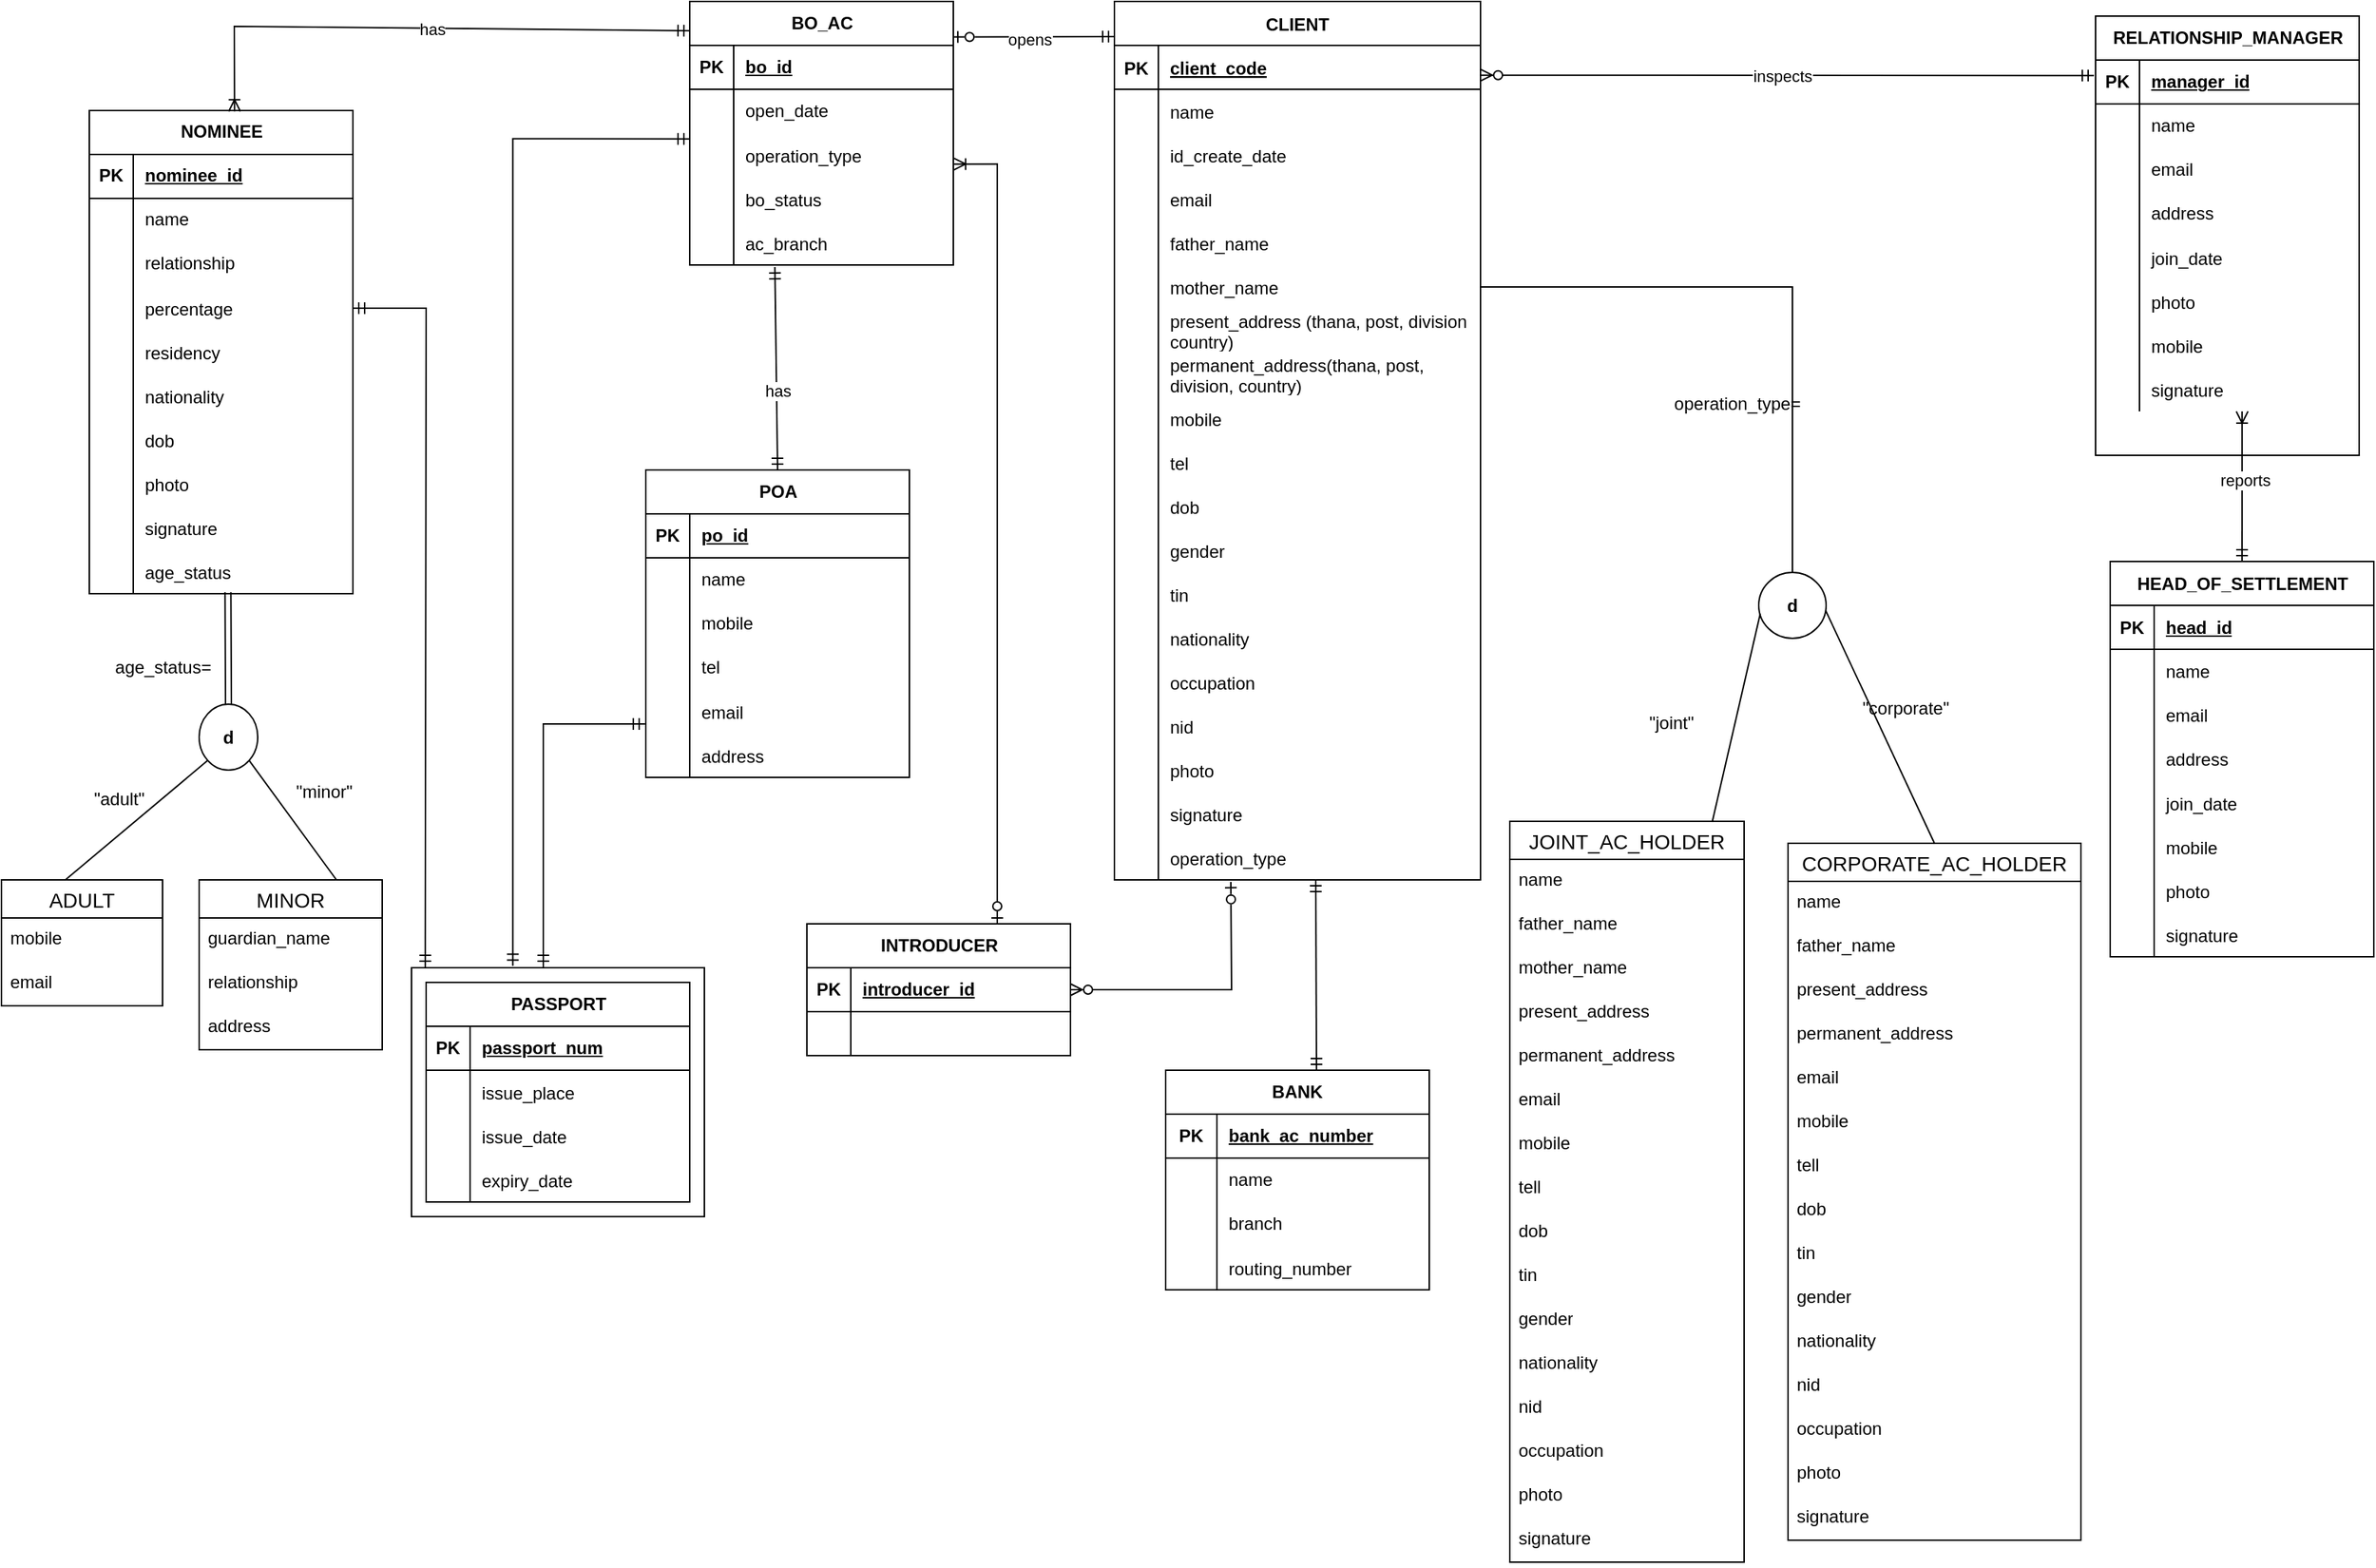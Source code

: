 <mxfile version="21.7.1" type="device">
  <diagram id="R2lEEEUBdFMjLlhIrx00" name="Page-1">
    <mxGraphModel dx="2497" dy="861" grid="1" gridSize="10" guides="1" tooltips="1" connect="1" arrows="1" fold="1" page="1" pageScale="1" pageWidth="850" pageHeight="1100" math="0" shadow="0" extFonts="Permanent Marker^https://fonts.googleapis.com/css?family=Permanent+Marker">
      <root>
        <mxCell id="0" />
        <mxCell id="1" parent="0" />
        <mxCell id="zTwjkGhaGlbxIJa_2KVV-328" value="" style="fontSize=12;html=1;endArrow=ERzeroToMany;startArrow=ERmandOne;rounded=0;entryX=1;entryY=0.678;entryDx=0;entryDy=0;entryPerimeter=0;exitX=-0.006;exitY=0.354;exitDx=0;exitDy=0;exitPerimeter=0;" parent="1" source="zTwjkGhaGlbxIJa_2KVV-266" target="C-vyLk0tnHw3VtMMgP7b-24" edge="1">
          <mxGeometry width="100" height="100" relative="1" as="geometry">
            <mxPoint x="537" y="126" as="sourcePoint" />
            <mxPoint x="220" y="10" as="targetPoint" />
            <Array as="points" />
          </mxGeometry>
        </mxCell>
        <mxCell id="zTwjkGhaGlbxIJa_2KVV-481" value="inspects" style="edgeLabel;html=1;align=center;verticalAlign=middle;resizable=0;points=[];" parent="zTwjkGhaGlbxIJa_2KVV-328" vertex="1" connectable="0">
          <mxGeometry x="0.018" relative="1" as="geometry">
            <mxPoint as="offset" />
          </mxGeometry>
        </mxCell>
        <mxCell id="C-vyLk0tnHw3VtMMgP7b-23" value="CLIENT" style="shape=table;startSize=30;container=1;collapsible=1;childLayout=tableLayout;fixedRows=1;rowLines=0;fontStyle=1;align=center;resizeLast=1;" parent="1" vertex="1">
          <mxGeometry x="-80" y="10" width="250" height="600" as="geometry" />
        </mxCell>
        <mxCell id="C-vyLk0tnHw3VtMMgP7b-24" value="" style="shape=partialRectangle;collapsible=0;dropTarget=0;pointerEvents=0;fillColor=none;points=[[0,0.5],[1,0.5]];portConstraint=eastwest;top=0;left=0;right=0;bottom=1;" parent="C-vyLk0tnHw3VtMMgP7b-23" vertex="1">
          <mxGeometry y="30" width="250" height="30" as="geometry" />
        </mxCell>
        <mxCell id="C-vyLk0tnHw3VtMMgP7b-25" value="PK" style="shape=partialRectangle;overflow=hidden;connectable=0;fillColor=none;top=0;left=0;bottom=0;right=0;fontStyle=1;" parent="C-vyLk0tnHw3VtMMgP7b-24" vertex="1">
          <mxGeometry width="30" height="30" as="geometry">
            <mxRectangle width="30" height="30" as="alternateBounds" />
          </mxGeometry>
        </mxCell>
        <mxCell id="C-vyLk0tnHw3VtMMgP7b-26" value="client_code" style="shape=partialRectangle;overflow=hidden;connectable=0;fillColor=none;top=0;left=0;bottom=0;right=0;align=left;spacingLeft=6;fontStyle=5;" parent="C-vyLk0tnHw3VtMMgP7b-24" vertex="1">
          <mxGeometry x="30" width="220" height="30" as="geometry">
            <mxRectangle width="220" height="30" as="alternateBounds" />
          </mxGeometry>
        </mxCell>
        <mxCell id="C-vyLk0tnHw3VtMMgP7b-27" value="" style="shape=partialRectangle;collapsible=0;dropTarget=0;pointerEvents=0;fillColor=none;points=[[0,0.5],[1,0.5]];portConstraint=eastwest;top=0;left=0;right=0;bottom=0;" parent="C-vyLk0tnHw3VtMMgP7b-23" vertex="1">
          <mxGeometry y="60" width="250" height="30" as="geometry" />
        </mxCell>
        <mxCell id="C-vyLk0tnHw3VtMMgP7b-28" value="" style="shape=partialRectangle;overflow=hidden;connectable=0;fillColor=none;top=0;left=0;bottom=0;right=0;" parent="C-vyLk0tnHw3VtMMgP7b-27" vertex="1">
          <mxGeometry width="30" height="30" as="geometry">
            <mxRectangle width="30" height="30" as="alternateBounds" />
          </mxGeometry>
        </mxCell>
        <mxCell id="C-vyLk0tnHw3VtMMgP7b-29" value="name" style="shape=partialRectangle;overflow=hidden;connectable=0;fillColor=none;top=0;left=0;bottom=0;right=0;align=left;spacingLeft=6;" parent="C-vyLk0tnHw3VtMMgP7b-27" vertex="1">
          <mxGeometry x="30" width="220" height="30" as="geometry">
            <mxRectangle width="220" height="30" as="alternateBounds" />
          </mxGeometry>
        </mxCell>
        <mxCell id="zTwjkGhaGlbxIJa_2KVV-80" value="" style="shape=tableRow;horizontal=0;startSize=0;swimlaneHead=0;swimlaneBody=0;fillColor=none;collapsible=0;dropTarget=0;points=[[0,0.5],[1,0.5]];portConstraint=eastwest;top=0;left=0;right=0;bottom=0;" parent="C-vyLk0tnHw3VtMMgP7b-23" vertex="1">
          <mxGeometry y="90" width="250" height="30" as="geometry" />
        </mxCell>
        <mxCell id="zTwjkGhaGlbxIJa_2KVV-81" value="" style="shape=partialRectangle;connectable=0;fillColor=none;top=0;left=0;bottom=0;right=0;editable=1;overflow=hidden;" parent="zTwjkGhaGlbxIJa_2KVV-80" vertex="1">
          <mxGeometry width="30" height="30" as="geometry">
            <mxRectangle width="30" height="30" as="alternateBounds" />
          </mxGeometry>
        </mxCell>
        <mxCell id="zTwjkGhaGlbxIJa_2KVV-82" value="id_create_date" style="shape=partialRectangle;connectable=0;fillColor=none;top=0;left=0;bottom=0;right=0;align=left;spacingLeft=6;overflow=hidden;" parent="zTwjkGhaGlbxIJa_2KVV-80" vertex="1">
          <mxGeometry x="30" width="220" height="30" as="geometry">
            <mxRectangle width="220" height="30" as="alternateBounds" />
          </mxGeometry>
        </mxCell>
        <mxCell id="zTwjkGhaGlbxIJa_2KVV-261" value="" style="shape=tableRow;horizontal=0;startSize=0;swimlaneHead=0;swimlaneBody=0;fillColor=none;collapsible=0;dropTarget=0;points=[[0,0.5],[1,0.5]];portConstraint=eastwest;top=0;left=0;right=0;bottom=0;" parent="C-vyLk0tnHw3VtMMgP7b-23" vertex="1">
          <mxGeometry y="120" width="250" height="30" as="geometry" />
        </mxCell>
        <mxCell id="zTwjkGhaGlbxIJa_2KVV-262" value="" style="shape=partialRectangle;connectable=0;fillColor=none;top=0;left=0;bottom=0;right=0;editable=1;overflow=hidden;" parent="zTwjkGhaGlbxIJa_2KVV-261" vertex="1">
          <mxGeometry width="30" height="30" as="geometry">
            <mxRectangle width="30" height="30" as="alternateBounds" />
          </mxGeometry>
        </mxCell>
        <mxCell id="zTwjkGhaGlbxIJa_2KVV-263" value="email" style="shape=partialRectangle;connectable=0;fillColor=none;top=0;left=0;bottom=0;right=0;align=left;spacingLeft=6;overflow=hidden;" parent="zTwjkGhaGlbxIJa_2KVV-261" vertex="1">
          <mxGeometry x="30" width="220" height="30" as="geometry">
            <mxRectangle width="220" height="30" as="alternateBounds" />
          </mxGeometry>
        </mxCell>
        <mxCell id="zTwjkGhaGlbxIJa_2KVV-84" value="" style="shape=tableRow;horizontal=0;startSize=0;swimlaneHead=0;swimlaneBody=0;fillColor=none;collapsible=0;dropTarget=0;points=[[0,0.5],[1,0.5]];portConstraint=eastwest;top=0;left=0;right=0;bottom=0;" parent="C-vyLk0tnHw3VtMMgP7b-23" vertex="1">
          <mxGeometry y="150" width="250" height="30" as="geometry" />
        </mxCell>
        <mxCell id="zTwjkGhaGlbxIJa_2KVV-85" value="" style="shape=partialRectangle;connectable=0;fillColor=none;top=0;left=0;bottom=0;right=0;editable=1;overflow=hidden;" parent="zTwjkGhaGlbxIJa_2KVV-84" vertex="1">
          <mxGeometry width="30" height="30" as="geometry">
            <mxRectangle width="30" height="30" as="alternateBounds" />
          </mxGeometry>
        </mxCell>
        <mxCell id="zTwjkGhaGlbxIJa_2KVV-86" value="father_name" style="shape=partialRectangle;connectable=0;fillColor=none;top=0;left=0;bottom=0;right=0;align=left;spacingLeft=6;overflow=hidden;" parent="zTwjkGhaGlbxIJa_2KVV-84" vertex="1">
          <mxGeometry x="30" width="220" height="30" as="geometry">
            <mxRectangle width="220" height="30" as="alternateBounds" />
          </mxGeometry>
        </mxCell>
        <mxCell id="zTwjkGhaGlbxIJa_2KVV-88" value="" style="shape=tableRow;horizontal=0;startSize=0;swimlaneHead=0;swimlaneBody=0;fillColor=none;collapsible=0;dropTarget=0;points=[[0,0.5],[1,0.5]];portConstraint=eastwest;top=0;left=0;right=0;bottom=0;" parent="C-vyLk0tnHw3VtMMgP7b-23" vertex="1">
          <mxGeometry y="180" width="250" height="30" as="geometry" />
        </mxCell>
        <mxCell id="zTwjkGhaGlbxIJa_2KVV-89" value="" style="shape=partialRectangle;connectable=0;fillColor=none;top=0;left=0;bottom=0;right=0;editable=1;overflow=hidden;" parent="zTwjkGhaGlbxIJa_2KVV-88" vertex="1">
          <mxGeometry width="30" height="30" as="geometry">
            <mxRectangle width="30" height="30" as="alternateBounds" />
          </mxGeometry>
        </mxCell>
        <mxCell id="zTwjkGhaGlbxIJa_2KVV-90" value="mother_name" style="shape=partialRectangle;connectable=0;fillColor=none;top=0;left=0;bottom=0;right=0;align=left;spacingLeft=6;overflow=hidden;" parent="zTwjkGhaGlbxIJa_2KVV-88" vertex="1">
          <mxGeometry x="30" width="220" height="30" as="geometry">
            <mxRectangle width="220" height="30" as="alternateBounds" />
          </mxGeometry>
        </mxCell>
        <mxCell id="7Wul72D_A-vESGvBgKoi-1" value="" style="shape=tableRow;horizontal=0;startSize=0;swimlaneHead=0;swimlaneBody=0;fillColor=none;collapsible=0;dropTarget=0;points=[[0,0.5],[1,0.5]];portConstraint=eastwest;top=0;left=0;right=0;bottom=0;" parent="C-vyLk0tnHw3VtMMgP7b-23" vertex="1">
          <mxGeometry y="210" width="250" height="30" as="geometry" />
        </mxCell>
        <mxCell id="7Wul72D_A-vESGvBgKoi-2" value="" style="shape=partialRectangle;connectable=0;fillColor=none;top=0;left=0;bottom=0;right=0;editable=1;overflow=hidden;" parent="7Wul72D_A-vESGvBgKoi-1" vertex="1">
          <mxGeometry width="30" height="30" as="geometry">
            <mxRectangle width="30" height="30" as="alternateBounds" />
          </mxGeometry>
        </mxCell>
        <mxCell id="7Wul72D_A-vESGvBgKoi-3" value="present_address (thana, post, division&#xa;country)" style="shape=partialRectangle;connectable=0;fillColor=none;top=0;left=0;bottom=0;right=0;align=left;spacingLeft=6;overflow=hidden;" parent="7Wul72D_A-vESGvBgKoi-1" vertex="1">
          <mxGeometry x="30" width="220" height="30" as="geometry">
            <mxRectangle width="220" height="30" as="alternateBounds" />
          </mxGeometry>
        </mxCell>
        <mxCell id="7Wul72D_A-vESGvBgKoi-5" value="" style="shape=tableRow;horizontal=0;startSize=0;swimlaneHead=0;swimlaneBody=0;fillColor=none;collapsible=0;dropTarget=0;points=[[0,0.5],[1,0.5]];portConstraint=eastwest;top=0;left=0;right=0;bottom=0;" parent="C-vyLk0tnHw3VtMMgP7b-23" vertex="1">
          <mxGeometry y="240" width="250" height="30" as="geometry" />
        </mxCell>
        <mxCell id="7Wul72D_A-vESGvBgKoi-6" value="" style="shape=partialRectangle;connectable=0;fillColor=none;top=0;left=0;bottom=0;right=0;editable=1;overflow=hidden;" parent="7Wul72D_A-vESGvBgKoi-5" vertex="1">
          <mxGeometry width="30" height="30" as="geometry">
            <mxRectangle width="30" height="30" as="alternateBounds" />
          </mxGeometry>
        </mxCell>
        <mxCell id="7Wul72D_A-vESGvBgKoi-7" value="permanent_address(thana, post, &#xa;division, country)" style="shape=partialRectangle;connectable=0;fillColor=none;top=0;left=0;bottom=0;right=0;align=left;spacingLeft=6;overflow=hidden;" parent="7Wul72D_A-vESGvBgKoi-5" vertex="1">
          <mxGeometry x="30" width="220" height="30" as="geometry">
            <mxRectangle width="220" height="30" as="alternateBounds" />
          </mxGeometry>
        </mxCell>
        <mxCell id="7Wul72D_A-vESGvBgKoi-9" value="" style="shape=tableRow;horizontal=0;startSize=0;swimlaneHead=0;swimlaneBody=0;fillColor=none;collapsible=0;dropTarget=0;points=[[0,0.5],[1,0.5]];portConstraint=eastwest;top=0;left=0;right=0;bottom=0;" parent="C-vyLk0tnHw3VtMMgP7b-23" vertex="1">
          <mxGeometry y="270" width="250" height="30" as="geometry" />
        </mxCell>
        <mxCell id="7Wul72D_A-vESGvBgKoi-10" value="" style="shape=partialRectangle;connectable=0;fillColor=none;top=0;left=0;bottom=0;right=0;editable=1;overflow=hidden;" parent="7Wul72D_A-vESGvBgKoi-9" vertex="1">
          <mxGeometry width="30" height="30" as="geometry">
            <mxRectangle width="30" height="30" as="alternateBounds" />
          </mxGeometry>
        </mxCell>
        <mxCell id="7Wul72D_A-vESGvBgKoi-11" value="mobile" style="shape=partialRectangle;connectable=0;fillColor=none;top=0;left=0;bottom=0;right=0;align=left;spacingLeft=6;overflow=hidden;" parent="7Wul72D_A-vESGvBgKoi-9" vertex="1">
          <mxGeometry x="30" width="220" height="30" as="geometry">
            <mxRectangle width="220" height="30" as="alternateBounds" />
          </mxGeometry>
        </mxCell>
        <mxCell id="7Wul72D_A-vESGvBgKoi-13" value="" style="shape=tableRow;horizontal=0;startSize=0;swimlaneHead=0;swimlaneBody=0;fillColor=none;collapsible=0;dropTarget=0;points=[[0,0.5],[1,0.5]];portConstraint=eastwest;top=0;left=0;right=0;bottom=0;" parent="C-vyLk0tnHw3VtMMgP7b-23" vertex="1">
          <mxGeometry y="300" width="250" height="30" as="geometry" />
        </mxCell>
        <mxCell id="7Wul72D_A-vESGvBgKoi-14" value="" style="shape=partialRectangle;connectable=0;fillColor=none;top=0;left=0;bottom=0;right=0;editable=1;overflow=hidden;" parent="7Wul72D_A-vESGvBgKoi-13" vertex="1">
          <mxGeometry width="30" height="30" as="geometry">
            <mxRectangle width="30" height="30" as="alternateBounds" />
          </mxGeometry>
        </mxCell>
        <mxCell id="7Wul72D_A-vESGvBgKoi-15" value="tel" style="shape=partialRectangle;connectable=0;fillColor=none;top=0;left=0;bottom=0;right=0;align=left;spacingLeft=6;overflow=hidden;" parent="7Wul72D_A-vESGvBgKoi-13" vertex="1">
          <mxGeometry x="30" width="220" height="30" as="geometry">
            <mxRectangle width="220" height="30" as="alternateBounds" />
          </mxGeometry>
        </mxCell>
        <mxCell id="7Wul72D_A-vESGvBgKoi-17" value="" style="shape=tableRow;horizontal=0;startSize=0;swimlaneHead=0;swimlaneBody=0;fillColor=none;collapsible=0;dropTarget=0;points=[[0,0.5],[1,0.5]];portConstraint=eastwest;top=0;left=0;right=0;bottom=0;" parent="C-vyLk0tnHw3VtMMgP7b-23" vertex="1">
          <mxGeometry y="330" width="250" height="30" as="geometry" />
        </mxCell>
        <mxCell id="7Wul72D_A-vESGvBgKoi-18" value="" style="shape=partialRectangle;connectable=0;fillColor=none;top=0;left=0;bottom=0;right=0;editable=1;overflow=hidden;" parent="7Wul72D_A-vESGvBgKoi-17" vertex="1">
          <mxGeometry width="30" height="30" as="geometry">
            <mxRectangle width="30" height="30" as="alternateBounds" />
          </mxGeometry>
        </mxCell>
        <mxCell id="7Wul72D_A-vESGvBgKoi-19" value="dob" style="shape=partialRectangle;connectable=0;fillColor=none;top=0;left=0;bottom=0;right=0;align=left;spacingLeft=6;overflow=hidden;" parent="7Wul72D_A-vESGvBgKoi-17" vertex="1">
          <mxGeometry x="30" width="220" height="30" as="geometry">
            <mxRectangle width="220" height="30" as="alternateBounds" />
          </mxGeometry>
        </mxCell>
        <mxCell id="7Wul72D_A-vESGvBgKoi-21" value="" style="shape=tableRow;horizontal=0;startSize=0;swimlaneHead=0;swimlaneBody=0;fillColor=none;collapsible=0;dropTarget=0;points=[[0,0.5],[1,0.5]];portConstraint=eastwest;top=0;left=0;right=0;bottom=0;" parent="C-vyLk0tnHw3VtMMgP7b-23" vertex="1">
          <mxGeometry y="360" width="250" height="30" as="geometry" />
        </mxCell>
        <mxCell id="7Wul72D_A-vESGvBgKoi-22" value="" style="shape=partialRectangle;connectable=0;fillColor=none;top=0;left=0;bottom=0;right=0;editable=1;overflow=hidden;" parent="7Wul72D_A-vESGvBgKoi-21" vertex="1">
          <mxGeometry width="30" height="30" as="geometry">
            <mxRectangle width="30" height="30" as="alternateBounds" />
          </mxGeometry>
        </mxCell>
        <mxCell id="7Wul72D_A-vESGvBgKoi-23" value="gender" style="shape=partialRectangle;connectable=0;fillColor=none;top=0;left=0;bottom=0;right=0;align=left;spacingLeft=6;overflow=hidden;" parent="7Wul72D_A-vESGvBgKoi-21" vertex="1">
          <mxGeometry x="30" width="220" height="30" as="geometry">
            <mxRectangle width="220" height="30" as="alternateBounds" />
          </mxGeometry>
        </mxCell>
        <mxCell id="7Wul72D_A-vESGvBgKoi-25" value="" style="shape=tableRow;horizontal=0;startSize=0;swimlaneHead=0;swimlaneBody=0;fillColor=none;collapsible=0;dropTarget=0;points=[[0,0.5],[1,0.5]];portConstraint=eastwest;top=0;left=0;right=0;bottom=0;" parent="C-vyLk0tnHw3VtMMgP7b-23" vertex="1">
          <mxGeometry y="390" width="250" height="30" as="geometry" />
        </mxCell>
        <mxCell id="7Wul72D_A-vESGvBgKoi-26" value="" style="shape=partialRectangle;connectable=0;fillColor=none;top=0;left=0;bottom=0;right=0;editable=1;overflow=hidden;" parent="7Wul72D_A-vESGvBgKoi-25" vertex="1">
          <mxGeometry width="30" height="30" as="geometry">
            <mxRectangle width="30" height="30" as="alternateBounds" />
          </mxGeometry>
        </mxCell>
        <mxCell id="7Wul72D_A-vESGvBgKoi-27" value="tin" style="shape=partialRectangle;connectable=0;fillColor=none;top=0;left=0;bottom=0;right=0;align=left;spacingLeft=6;overflow=hidden;" parent="7Wul72D_A-vESGvBgKoi-25" vertex="1">
          <mxGeometry x="30" width="220" height="30" as="geometry">
            <mxRectangle width="220" height="30" as="alternateBounds" />
          </mxGeometry>
        </mxCell>
        <mxCell id="7Wul72D_A-vESGvBgKoi-29" value="" style="shape=tableRow;horizontal=0;startSize=0;swimlaneHead=0;swimlaneBody=0;fillColor=none;collapsible=0;dropTarget=0;points=[[0,0.5],[1,0.5]];portConstraint=eastwest;top=0;left=0;right=0;bottom=0;" parent="C-vyLk0tnHw3VtMMgP7b-23" vertex="1">
          <mxGeometry y="420" width="250" height="30" as="geometry" />
        </mxCell>
        <mxCell id="7Wul72D_A-vESGvBgKoi-30" value="" style="shape=partialRectangle;connectable=0;fillColor=none;top=0;left=0;bottom=0;right=0;editable=1;overflow=hidden;" parent="7Wul72D_A-vESGvBgKoi-29" vertex="1">
          <mxGeometry width="30" height="30" as="geometry">
            <mxRectangle width="30" height="30" as="alternateBounds" />
          </mxGeometry>
        </mxCell>
        <mxCell id="7Wul72D_A-vESGvBgKoi-31" value="nationality" style="shape=partialRectangle;connectable=0;fillColor=none;top=0;left=0;bottom=0;right=0;align=left;spacingLeft=6;overflow=hidden;" parent="7Wul72D_A-vESGvBgKoi-29" vertex="1">
          <mxGeometry x="30" width="220" height="30" as="geometry">
            <mxRectangle width="220" height="30" as="alternateBounds" />
          </mxGeometry>
        </mxCell>
        <mxCell id="7Wul72D_A-vESGvBgKoi-45" value="" style="shape=tableRow;horizontal=0;startSize=0;swimlaneHead=0;swimlaneBody=0;fillColor=none;collapsible=0;dropTarget=0;points=[[0,0.5],[1,0.5]];portConstraint=eastwest;top=0;left=0;right=0;bottom=0;" parent="C-vyLk0tnHw3VtMMgP7b-23" vertex="1">
          <mxGeometry y="450" width="250" height="30" as="geometry" />
        </mxCell>
        <mxCell id="7Wul72D_A-vESGvBgKoi-46" value="" style="shape=partialRectangle;connectable=0;fillColor=none;top=0;left=0;bottom=0;right=0;editable=1;overflow=hidden;" parent="7Wul72D_A-vESGvBgKoi-45" vertex="1">
          <mxGeometry width="30" height="30" as="geometry">
            <mxRectangle width="30" height="30" as="alternateBounds" />
          </mxGeometry>
        </mxCell>
        <mxCell id="7Wul72D_A-vESGvBgKoi-47" value="occupation" style="shape=partialRectangle;connectable=0;fillColor=none;top=0;left=0;bottom=0;right=0;align=left;spacingLeft=6;overflow=hidden;" parent="7Wul72D_A-vESGvBgKoi-45" vertex="1">
          <mxGeometry x="30" width="220" height="30" as="geometry">
            <mxRectangle width="220" height="30" as="alternateBounds" />
          </mxGeometry>
        </mxCell>
        <mxCell id="7Wul72D_A-vESGvBgKoi-33" value="" style="shape=tableRow;horizontal=0;startSize=0;swimlaneHead=0;swimlaneBody=0;fillColor=none;collapsible=0;dropTarget=0;points=[[0,0.5],[1,0.5]];portConstraint=eastwest;top=0;left=0;right=0;bottom=0;" parent="C-vyLk0tnHw3VtMMgP7b-23" vertex="1">
          <mxGeometry y="480" width="250" height="30" as="geometry" />
        </mxCell>
        <mxCell id="7Wul72D_A-vESGvBgKoi-34" value="" style="shape=partialRectangle;connectable=0;fillColor=none;top=0;left=0;bottom=0;right=0;editable=1;overflow=hidden;" parent="7Wul72D_A-vESGvBgKoi-33" vertex="1">
          <mxGeometry width="30" height="30" as="geometry">
            <mxRectangle width="30" height="30" as="alternateBounds" />
          </mxGeometry>
        </mxCell>
        <mxCell id="7Wul72D_A-vESGvBgKoi-35" value="nid" style="shape=partialRectangle;connectable=0;fillColor=none;top=0;left=0;bottom=0;right=0;align=left;spacingLeft=6;overflow=hidden;" parent="7Wul72D_A-vESGvBgKoi-33" vertex="1">
          <mxGeometry x="30" width="220" height="30" as="geometry">
            <mxRectangle width="220" height="30" as="alternateBounds" />
          </mxGeometry>
        </mxCell>
        <mxCell id="7Wul72D_A-vESGvBgKoi-37" value="" style="shape=tableRow;horizontal=0;startSize=0;swimlaneHead=0;swimlaneBody=0;fillColor=none;collapsible=0;dropTarget=0;points=[[0,0.5],[1,0.5]];portConstraint=eastwest;top=0;left=0;right=0;bottom=0;" parent="C-vyLk0tnHw3VtMMgP7b-23" vertex="1">
          <mxGeometry y="510" width="250" height="30" as="geometry" />
        </mxCell>
        <mxCell id="7Wul72D_A-vESGvBgKoi-38" value="" style="shape=partialRectangle;connectable=0;fillColor=none;top=0;left=0;bottom=0;right=0;editable=1;overflow=hidden;" parent="7Wul72D_A-vESGvBgKoi-37" vertex="1">
          <mxGeometry width="30" height="30" as="geometry">
            <mxRectangle width="30" height="30" as="alternateBounds" />
          </mxGeometry>
        </mxCell>
        <mxCell id="7Wul72D_A-vESGvBgKoi-39" value="photo" style="shape=partialRectangle;connectable=0;fillColor=none;top=0;left=0;bottom=0;right=0;align=left;spacingLeft=6;overflow=hidden;" parent="7Wul72D_A-vESGvBgKoi-37" vertex="1">
          <mxGeometry x="30" width="220" height="30" as="geometry">
            <mxRectangle width="220" height="30" as="alternateBounds" />
          </mxGeometry>
        </mxCell>
        <mxCell id="7Wul72D_A-vESGvBgKoi-41" value="" style="shape=tableRow;horizontal=0;startSize=0;swimlaneHead=0;swimlaneBody=0;fillColor=none;collapsible=0;dropTarget=0;points=[[0,0.5],[1,0.5]];portConstraint=eastwest;top=0;left=0;right=0;bottom=0;" parent="C-vyLk0tnHw3VtMMgP7b-23" vertex="1">
          <mxGeometry y="540" width="250" height="30" as="geometry" />
        </mxCell>
        <mxCell id="7Wul72D_A-vESGvBgKoi-42" value="" style="shape=partialRectangle;connectable=0;fillColor=none;top=0;left=0;bottom=0;right=0;editable=1;overflow=hidden;" parent="7Wul72D_A-vESGvBgKoi-41" vertex="1">
          <mxGeometry width="30" height="30" as="geometry">
            <mxRectangle width="30" height="30" as="alternateBounds" />
          </mxGeometry>
        </mxCell>
        <mxCell id="7Wul72D_A-vESGvBgKoi-43" value="signature" style="shape=partialRectangle;connectable=0;fillColor=none;top=0;left=0;bottom=0;right=0;align=left;spacingLeft=6;overflow=hidden;" parent="7Wul72D_A-vESGvBgKoi-41" vertex="1">
          <mxGeometry x="30" width="220" height="30" as="geometry">
            <mxRectangle width="220" height="30" as="alternateBounds" />
          </mxGeometry>
        </mxCell>
        <mxCell id="7Wul72D_A-vESGvBgKoi-94" value="" style="shape=tableRow;horizontal=0;startSize=0;swimlaneHead=0;swimlaneBody=0;fillColor=none;collapsible=0;dropTarget=0;points=[[0,0.5],[1,0.5]];portConstraint=eastwest;top=0;left=0;right=0;bottom=0;" parent="C-vyLk0tnHw3VtMMgP7b-23" vertex="1">
          <mxGeometry y="570" width="250" height="30" as="geometry" />
        </mxCell>
        <mxCell id="7Wul72D_A-vESGvBgKoi-95" value="" style="shape=partialRectangle;connectable=0;fillColor=none;top=0;left=0;bottom=0;right=0;editable=1;overflow=hidden;" parent="7Wul72D_A-vESGvBgKoi-94" vertex="1">
          <mxGeometry width="30" height="30" as="geometry">
            <mxRectangle width="30" height="30" as="alternateBounds" />
          </mxGeometry>
        </mxCell>
        <mxCell id="7Wul72D_A-vESGvBgKoi-96" value="operation_type" style="shape=partialRectangle;connectable=0;fillColor=none;top=0;left=0;bottom=0;right=0;align=left;spacingLeft=6;overflow=hidden;" parent="7Wul72D_A-vESGvBgKoi-94" vertex="1">
          <mxGeometry x="30" width="220" height="30" as="geometry">
            <mxRectangle width="220" height="30" as="alternateBounds" />
          </mxGeometry>
        </mxCell>
        <mxCell id="zTwjkGhaGlbxIJa_2KVV-20" value="" style="endArrow=ERmandOne;startArrow=ERzeroToOne;html=1;rounded=1;endFill=0;startFill=0;exitX=0.995;exitY=0.135;exitDx=0;exitDy=0;exitPerimeter=0;" parent="1" source="zTwjkGhaGlbxIJa_2KVV-379" edge="1">
          <mxGeometry width="50" height="50" relative="1" as="geometry">
            <mxPoint x="-100" y="210" as="sourcePoint" />
            <mxPoint x="-80" y="34" as="targetPoint" />
            <Array as="points" />
          </mxGeometry>
        </mxCell>
        <mxCell id="9dfPt0_seckmxMiOa5Hb-9" value="opens" style="edgeLabel;html=1;align=center;verticalAlign=middle;resizable=0;points=[];" parent="zTwjkGhaGlbxIJa_2KVV-20" vertex="1" connectable="0">
          <mxGeometry x="-0.045" y="-2" relative="1" as="geometry">
            <mxPoint as="offset" />
          </mxGeometry>
        </mxCell>
        <mxCell id="zTwjkGhaGlbxIJa_2KVV-26" value="JOINT_AC_HOLDER" style="swimlane;fontStyle=0;childLayout=stackLayout;horizontal=1;startSize=26;horizontalStack=0;resizeParent=1;resizeParentMax=0;resizeLast=0;collapsible=1;marginBottom=0;align=center;fontSize=14;" parent="1" vertex="1">
          <mxGeometry x="190" y="570" width="160" height="506" as="geometry" />
        </mxCell>
        <mxCell id="zTwjkGhaGlbxIJa_2KVV-27" value="name" style="text;strokeColor=none;fillColor=none;spacingLeft=4;spacingRight=4;overflow=hidden;rotatable=0;points=[[0,0.5],[1,0.5]];portConstraint=eastwest;fontSize=12;whiteSpace=wrap;html=1;" parent="zTwjkGhaGlbxIJa_2KVV-26" vertex="1">
          <mxGeometry y="26" width="160" height="30" as="geometry" />
        </mxCell>
        <mxCell id="zTwjkGhaGlbxIJa_2KVV-28" value="father_name" style="text;strokeColor=none;fillColor=none;spacingLeft=4;spacingRight=4;overflow=hidden;rotatable=0;points=[[0,0.5],[1,0.5]];portConstraint=eastwest;fontSize=12;whiteSpace=wrap;html=1;" parent="zTwjkGhaGlbxIJa_2KVV-26" vertex="1">
          <mxGeometry y="56" width="160" height="30" as="geometry" />
        </mxCell>
        <mxCell id="zTwjkGhaGlbxIJa_2KVV-29" value="mother_name" style="text;strokeColor=none;fillColor=none;spacingLeft=4;spacingRight=4;overflow=hidden;rotatable=0;points=[[0,0.5],[1,0.5]];portConstraint=eastwest;fontSize=12;whiteSpace=wrap;html=1;" parent="zTwjkGhaGlbxIJa_2KVV-26" vertex="1">
          <mxGeometry y="86" width="160" height="30" as="geometry" />
        </mxCell>
        <mxCell id="7Wul72D_A-vESGvBgKoi-48" value="present_address" style="text;strokeColor=none;fillColor=none;spacingLeft=4;spacingRight=4;overflow=hidden;rotatable=0;points=[[0,0.5],[1,0.5]];portConstraint=eastwest;fontSize=12;whiteSpace=wrap;html=1;" parent="zTwjkGhaGlbxIJa_2KVV-26" vertex="1">
          <mxGeometry y="116" width="160" height="30" as="geometry" />
        </mxCell>
        <mxCell id="7Wul72D_A-vESGvBgKoi-49" value="permanent_address" style="text;strokeColor=none;fillColor=none;spacingLeft=4;spacingRight=4;overflow=hidden;rotatable=0;points=[[0,0.5],[1,0.5]];portConstraint=eastwest;fontSize=12;whiteSpace=wrap;html=1;" parent="zTwjkGhaGlbxIJa_2KVV-26" vertex="1">
          <mxGeometry y="146" width="160" height="30" as="geometry" />
        </mxCell>
        <mxCell id="J7Zt7qruQiFNTVKhXwzY-3" value="email" style="text;strokeColor=none;fillColor=none;spacingLeft=4;spacingRight=4;overflow=hidden;rotatable=0;points=[[0,0.5],[1,0.5]];portConstraint=eastwest;fontSize=12;whiteSpace=wrap;html=1;" parent="zTwjkGhaGlbxIJa_2KVV-26" vertex="1">
          <mxGeometry y="176" width="160" height="30" as="geometry" />
        </mxCell>
        <mxCell id="7Wul72D_A-vESGvBgKoi-50" value="mobile" style="text;strokeColor=none;fillColor=none;spacingLeft=4;spacingRight=4;overflow=hidden;rotatable=0;points=[[0,0.5],[1,0.5]];portConstraint=eastwest;fontSize=12;whiteSpace=wrap;html=1;" parent="zTwjkGhaGlbxIJa_2KVV-26" vertex="1">
          <mxGeometry y="206" width="160" height="30" as="geometry" />
        </mxCell>
        <mxCell id="7Wul72D_A-vESGvBgKoi-51" value="tell" style="text;strokeColor=none;fillColor=none;spacingLeft=4;spacingRight=4;overflow=hidden;rotatable=0;points=[[0,0.5],[1,0.5]];portConstraint=eastwest;fontSize=12;whiteSpace=wrap;html=1;" parent="zTwjkGhaGlbxIJa_2KVV-26" vertex="1">
          <mxGeometry y="236" width="160" height="30" as="geometry" />
        </mxCell>
        <mxCell id="7Wul72D_A-vESGvBgKoi-52" value="dob" style="text;strokeColor=none;fillColor=none;spacingLeft=4;spacingRight=4;overflow=hidden;rotatable=0;points=[[0,0.5],[1,0.5]];portConstraint=eastwest;fontSize=12;whiteSpace=wrap;html=1;" parent="zTwjkGhaGlbxIJa_2KVV-26" vertex="1">
          <mxGeometry y="266" width="160" height="30" as="geometry" />
        </mxCell>
        <mxCell id="7Wul72D_A-vESGvBgKoi-54" value="tin" style="text;strokeColor=none;fillColor=none;spacingLeft=4;spacingRight=4;overflow=hidden;rotatable=0;points=[[0,0.5],[1,0.5]];portConstraint=eastwest;fontSize=12;whiteSpace=wrap;html=1;" parent="zTwjkGhaGlbxIJa_2KVV-26" vertex="1">
          <mxGeometry y="296" width="160" height="30" as="geometry" />
        </mxCell>
        <mxCell id="7Wul72D_A-vESGvBgKoi-53" value="gender" style="text;strokeColor=none;fillColor=none;spacingLeft=4;spacingRight=4;overflow=hidden;rotatable=0;points=[[0,0.5],[1,0.5]];portConstraint=eastwest;fontSize=12;whiteSpace=wrap;html=1;" parent="zTwjkGhaGlbxIJa_2KVV-26" vertex="1">
          <mxGeometry y="326" width="160" height="30" as="geometry" />
        </mxCell>
        <mxCell id="7Wul72D_A-vESGvBgKoi-55" value="nationality" style="text;strokeColor=none;fillColor=none;spacingLeft=4;spacingRight=4;overflow=hidden;rotatable=0;points=[[0,0.5],[1,0.5]];portConstraint=eastwest;fontSize=12;whiteSpace=wrap;html=1;" parent="zTwjkGhaGlbxIJa_2KVV-26" vertex="1">
          <mxGeometry y="356" width="160" height="30" as="geometry" />
        </mxCell>
        <mxCell id="7Wul72D_A-vESGvBgKoi-57" value="nid" style="text;strokeColor=none;fillColor=none;spacingLeft=4;spacingRight=4;overflow=hidden;rotatable=0;points=[[0,0.5],[1,0.5]];portConstraint=eastwest;fontSize=12;whiteSpace=wrap;html=1;" parent="zTwjkGhaGlbxIJa_2KVV-26" vertex="1">
          <mxGeometry y="386" width="160" height="30" as="geometry" />
        </mxCell>
        <mxCell id="7Wul72D_A-vESGvBgKoi-56" value="occupation" style="text;strokeColor=none;fillColor=none;spacingLeft=4;spacingRight=4;overflow=hidden;rotatable=0;points=[[0,0.5],[1,0.5]];portConstraint=eastwest;fontSize=12;whiteSpace=wrap;html=1;" parent="zTwjkGhaGlbxIJa_2KVV-26" vertex="1">
          <mxGeometry y="416" width="160" height="30" as="geometry" />
        </mxCell>
        <mxCell id="7Wul72D_A-vESGvBgKoi-58" value="photo" style="text;strokeColor=none;fillColor=none;spacingLeft=4;spacingRight=4;overflow=hidden;rotatable=0;points=[[0,0.5],[1,0.5]];portConstraint=eastwest;fontSize=12;whiteSpace=wrap;html=1;" parent="zTwjkGhaGlbxIJa_2KVV-26" vertex="1">
          <mxGeometry y="446" width="160" height="30" as="geometry" />
        </mxCell>
        <mxCell id="7Wul72D_A-vESGvBgKoi-59" value="signature" style="text;strokeColor=none;fillColor=none;spacingLeft=4;spacingRight=4;overflow=hidden;rotatable=0;points=[[0,0.5],[1,0.5]];portConstraint=eastwest;fontSize=12;whiteSpace=wrap;html=1;" parent="zTwjkGhaGlbxIJa_2KVV-26" vertex="1">
          <mxGeometry y="476" width="160" height="30" as="geometry" />
        </mxCell>
        <mxCell id="zTwjkGhaGlbxIJa_2KVV-161" value="NOMINEE" style="shape=table;startSize=30;container=1;collapsible=1;childLayout=tableLayout;fixedRows=1;rowLines=0;fontStyle=1;align=center;resizeLast=1;html=1;" parent="1" vertex="1">
          <mxGeometry x="-780" y="84.48" width="180" height="330" as="geometry" />
        </mxCell>
        <mxCell id="zTwjkGhaGlbxIJa_2KVV-162" value="" style="shape=tableRow;horizontal=0;startSize=0;swimlaneHead=0;swimlaneBody=0;fillColor=none;collapsible=0;dropTarget=0;points=[[0,0.5],[1,0.5]];portConstraint=eastwest;top=0;left=0;right=0;bottom=1;" parent="zTwjkGhaGlbxIJa_2KVV-161" vertex="1">
          <mxGeometry y="30" width="180" height="30" as="geometry" />
        </mxCell>
        <mxCell id="zTwjkGhaGlbxIJa_2KVV-163" value="PK" style="shape=partialRectangle;connectable=0;fillColor=none;top=0;left=0;bottom=0;right=0;fontStyle=1;overflow=hidden;whiteSpace=wrap;html=1;" parent="zTwjkGhaGlbxIJa_2KVV-162" vertex="1">
          <mxGeometry width="30" height="30" as="geometry">
            <mxRectangle width="30" height="30" as="alternateBounds" />
          </mxGeometry>
        </mxCell>
        <mxCell id="zTwjkGhaGlbxIJa_2KVV-164" value="nominee_id" style="shape=partialRectangle;connectable=0;fillColor=none;top=0;left=0;bottom=0;right=0;align=left;spacingLeft=6;fontStyle=5;overflow=hidden;whiteSpace=wrap;html=1;" parent="zTwjkGhaGlbxIJa_2KVV-162" vertex="1">
          <mxGeometry x="30" width="150" height="30" as="geometry">
            <mxRectangle width="150" height="30" as="alternateBounds" />
          </mxGeometry>
        </mxCell>
        <mxCell id="zTwjkGhaGlbxIJa_2KVV-165" value="" style="shape=tableRow;horizontal=0;startSize=0;swimlaneHead=0;swimlaneBody=0;fillColor=none;collapsible=0;dropTarget=0;points=[[0,0.5],[1,0.5]];portConstraint=eastwest;top=0;left=0;right=0;bottom=0;" parent="zTwjkGhaGlbxIJa_2KVV-161" vertex="1">
          <mxGeometry y="60" width="180" height="30" as="geometry" />
        </mxCell>
        <mxCell id="zTwjkGhaGlbxIJa_2KVV-166" value="" style="shape=partialRectangle;connectable=0;fillColor=none;top=0;left=0;bottom=0;right=0;editable=1;overflow=hidden;whiteSpace=wrap;html=1;" parent="zTwjkGhaGlbxIJa_2KVV-165" vertex="1">
          <mxGeometry width="30" height="30" as="geometry">
            <mxRectangle width="30" height="30" as="alternateBounds" />
          </mxGeometry>
        </mxCell>
        <mxCell id="zTwjkGhaGlbxIJa_2KVV-167" value="name" style="shape=partialRectangle;connectable=0;fillColor=none;top=0;left=0;bottom=0;right=0;align=left;spacingLeft=6;overflow=hidden;whiteSpace=wrap;html=1;" parent="zTwjkGhaGlbxIJa_2KVV-165" vertex="1">
          <mxGeometry x="30" width="150" height="30" as="geometry">
            <mxRectangle width="150" height="30" as="alternateBounds" />
          </mxGeometry>
        </mxCell>
        <mxCell id="zTwjkGhaGlbxIJa_2KVV-168" value="" style="shape=tableRow;horizontal=0;startSize=0;swimlaneHead=0;swimlaneBody=0;fillColor=none;collapsible=0;dropTarget=0;points=[[0,0.5],[1,0.5]];portConstraint=eastwest;top=0;left=0;right=0;bottom=0;" parent="zTwjkGhaGlbxIJa_2KVV-161" vertex="1">
          <mxGeometry y="90" width="180" height="30" as="geometry" />
        </mxCell>
        <mxCell id="zTwjkGhaGlbxIJa_2KVV-169" value="" style="shape=partialRectangle;connectable=0;fillColor=none;top=0;left=0;bottom=0;right=0;editable=1;overflow=hidden;whiteSpace=wrap;html=1;" parent="zTwjkGhaGlbxIJa_2KVV-168" vertex="1">
          <mxGeometry width="30" height="30" as="geometry">
            <mxRectangle width="30" height="30" as="alternateBounds" />
          </mxGeometry>
        </mxCell>
        <mxCell id="zTwjkGhaGlbxIJa_2KVV-170" value="relationship" style="shape=partialRectangle;connectable=0;fillColor=none;top=0;left=0;bottom=0;right=0;align=left;spacingLeft=6;overflow=hidden;whiteSpace=wrap;html=1;" parent="zTwjkGhaGlbxIJa_2KVV-168" vertex="1">
          <mxGeometry x="30" width="150" height="30" as="geometry">
            <mxRectangle width="150" height="30" as="alternateBounds" />
          </mxGeometry>
        </mxCell>
        <mxCell id="zTwjkGhaGlbxIJa_2KVV-175" value="" style="shape=tableRow;horizontal=0;startSize=0;swimlaneHead=0;swimlaneBody=0;fillColor=none;collapsible=0;dropTarget=0;points=[[0,0.5],[1,0.5]];portConstraint=eastwest;top=0;left=0;right=0;bottom=0;" parent="zTwjkGhaGlbxIJa_2KVV-161" vertex="1">
          <mxGeometry y="120" width="180" height="30" as="geometry" />
        </mxCell>
        <mxCell id="zTwjkGhaGlbxIJa_2KVV-176" value="" style="shape=partialRectangle;connectable=0;fillColor=none;top=0;left=0;bottom=0;right=0;editable=1;overflow=hidden;" parent="zTwjkGhaGlbxIJa_2KVV-175" vertex="1">
          <mxGeometry width="30" height="30" as="geometry">
            <mxRectangle width="30" height="30" as="alternateBounds" />
          </mxGeometry>
        </mxCell>
        <mxCell id="zTwjkGhaGlbxIJa_2KVV-177" value="percentage" style="shape=partialRectangle;connectable=0;fillColor=none;top=0;left=0;bottom=0;right=0;align=left;spacingLeft=6;overflow=hidden;" parent="zTwjkGhaGlbxIJa_2KVV-175" vertex="1">
          <mxGeometry x="30" width="150" height="30" as="geometry">
            <mxRectangle width="150" height="30" as="alternateBounds" />
          </mxGeometry>
        </mxCell>
        <mxCell id="zTwjkGhaGlbxIJa_2KVV-187" value="" style="shape=tableRow;horizontal=0;startSize=0;swimlaneHead=0;swimlaneBody=0;fillColor=none;collapsible=0;dropTarget=0;points=[[0,0.5],[1,0.5]];portConstraint=eastwest;top=0;left=0;right=0;bottom=0;" parent="zTwjkGhaGlbxIJa_2KVV-161" vertex="1">
          <mxGeometry y="150" width="180" height="30" as="geometry" />
        </mxCell>
        <mxCell id="zTwjkGhaGlbxIJa_2KVV-188" value="" style="shape=partialRectangle;connectable=0;fillColor=none;top=0;left=0;bottom=0;right=0;editable=1;overflow=hidden;" parent="zTwjkGhaGlbxIJa_2KVV-187" vertex="1">
          <mxGeometry width="30" height="30" as="geometry">
            <mxRectangle width="30" height="30" as="alternateBounds" />
          </mxGeometry>
        </mxCell>
        <mxCell id="zTwjkGhaGlbxIJa_2KVV-189" value="residency" style="shape=partialRectangle;connectable=0;fillColor=none;top=0;left=0;bottom=0;right=0;align=left;spacingLeft=6;overflow=hidden;" parent="zTwjkGhaGlbxIJa_2KVV-187" vertex="1">
          <mxGeometry x="30" width="150" height="30" as="geometry">
            <mxRectangle width="150" height="30" as="alternateBounds" />
          </mxGeometry>
        </mxCell>
        <mxCell id="zTwjkGhaGlbxIJa_2KVV-195" value="" style="shape=tableRow;horizontal=0;startSize=0;swimlaneHead=0;swimlaneBody=0;fillColor=none;collapsible=0;dropTarget=0;points=[[0,0.5],[1,0.5]];portConstraint=eastwest;top=0;left=0;right=0;bottom=0;" parent="zTwjkGhaGlbxIJa_2KVV-161" vertex="1">
          <mxGeometry y="180" width="180" height="30" as="geometry" />
        </mxCell>
        <mxCell id="zTwjkGhaGlbxIJa_2KVV-196" value="" style="shape=partialRectangle;connectable=0;fillColor=none;top=0;left=0;bottom=0;right=0;editable=1;overflow=hidden;" parent="zTwjkGhaGlbxIJa_2KVV-195" vertex="1">
          <mxGeometry width="30" height="30" as="geometry">
            <mxRectangle width="30" height="30" as="alternateBounds" />
          </mxGeometry>
        </mxCell>
        <mxCell id="zTwjkGhaGlbxIJa_2KVV-197" value="nationality" style="shape=partialRectangle;connectable=0;fillColor=none;top=0;left=0;bottom=0;right=0;align=left;spacingLeft=6;overflow=hidden;" parent="zTwjkGhaGlbxIJa_2KVV-195" vertex="1">
          <mxGeometry x="30" width="150" height="30" as="geometry">
            <mxRectangle width="150" height="30" as="alternateBounds" />
          </mxGeometry>
        </mxCell>
        <mxCell id="zTwjkGhaGlbxIJa_2KVV-206" value="" style="shape=tableRow;horizontal=0;startSize=0;swimlaneHead=0;swimlaneBody=0;fillColor=none;collapsible=0;dropTarget=0;points=[[0,0.5],[1,0.5]];portConstraint=eastwest;top=0;left=0;right=0;bottom=0;" parent="zTwjkGhaGlbxIJa_2KVV-161" vertex="1">
          <mxGeometry y="210" width="180" height="30" as="geometry" />
        </mxCell>
        <mxCell id="zTwjkGhaGlbxIJa_2KVV-207" value="" style="shape=partialRectangle;connectable=0;fillColor=none;top=0;left=0;bottom=0;right=0;editable=1;overflow=hidden;" parent="zTwjkGhaGlbxIJa_2KVV-206" vertex="1">
          <mxGeometry width="30" height="30" as="geometry">
            <mxRectangle width="30" height="30" as="alternateBounds" />
          </mxGeometry>
        </mxCell>
        <mxCell id="zTwjkGhaGlbxIJa_2KVV-208" value="dob" style="shape=partialRectangle;connectable=0;fillColor=none;top=0;left=0;bottom=0;right=0;align=left;spacingLeft=6;overflow=hidden;" parent="zTwjkGhaGlbxIJa_2KVV-206" vertex="1">
          <mxGeometry x="30" width="150" height="30" as="geometry">
            <mxRectangle width="150" height="30" as="alternateBounds" />
          </mxGeometry>
        </mxCell>
        <mxCell id="zTwjkGhaGlbxIJa_2KVV-199" value="" style="shape=tableRow;horizontal=0;startSize=0;swimlaneHead=0;swimlaneBody=0;fillColor=none;collapsible=0;dropTarget=0;points=[[0,0.5],[1,0.5]];portConstraint=eastwest;top=0;left=0;right=0;bottom=0;" parent="zTwjkGhaGlbxIJa_2KVV-161" vertex="1">
          <mxGeometry y="240" width="180" height="30" as="geometry" />
        </mxCell>
        <mxCell id="zTwjkGhaGlbxIJa_2KVV-200" value="" style="shape=partialRectangle;connectable=0;fillColor=none;top=0;left=0;bottom=0;right=0;editable=1;overflow=hidden;" parent="zTwjkGhaGlbxIJa_2KVV-199" vertex="1">
          <mxGeometry width="30" height="30" as="geometry">
            <mxRectangle width="30" height="30" as="alternateBounds" />
          </mxGeometry>
        </mxCell>
        <mxCell id="zTwjkGhaGlbxIJa_2KVV-201" value="photo" style="shape=partialRectangle;connectable=0;fillColor=none;top=0;left=0;bottom=0;right=0;align=left;spacingLeft=6;overflow=hidden;" parent="zTwjkGhaGlbxIJa_2KVV-199" vertex="1">
          <mxGeometry x="30" width="150" height="30" as="geometry">
            <mxRectangle width="150" height="30" as="alternateBounds" />
          </mxGeometry>
        </mxCell>
        <mxCell id="zTwjkGhaGlbxIJa_2KVV-242" value="" style="shape=tableRow;horizontal=0;startSize=0;swimlaneHead=0;swimlaneBody=0;fillColor=none;collapsible=0;dropTarget=0;points=[[0,0.5],[1,0.5]];portConstraint=eastwest;top=0;left=0;right=0;bottom=0;" parent="zTwjkGhaGlbxIJa_2KVV-161" vertex="1">
          <mxGeometry y="270" width="180" height="30" as="geometry" />
        </mxCell>
        <mxCell id="zTwjkGhaGlbxIJa_2KVV-243" value="" style="shape=partialRectangle;connectable=0;fillColor=none;top=0;left=0;bottom=0;right=0;editable=1;overflow=hidden;" parent="zTwjkGhaGlbxIJa_2KVV-242" vertex="1">
          <mxGeometry width="30" height="30" as="geometry">
            <mxRectangle width="30" height="30" as="alternateBounds" />
          </mxGeometry>
        </mxCell>
        <mxCell id="zTwjkGhaGlbxIJa_2KVV-244" value="signature" style="shape=partialRectangle;connectable=0;fillColor=none;top=0;left=0;bottom=0;right=0;align=left;spacingLeft=6;overflow=hidden;" parent="zTwjkGhaGlbxIJa_2KVV-242" vertex="1">
          <mxGeometry x="30" width="150" height="30" as="geometry">
            <mxRectangle width="150" height="30" as="alternateBounds" />
          </mxGeometry>
        </mxCell>
        <mxCell id="zTwjkGhaGlbxIJa_2KVV-210" value="" style="shape=tableRow;horizontal=0;startSize=0;swimlaneHead=0;swimlaneBody=0;fillColor=none;collapsible=0;dropTarget=0;points=[[0,0.5],[1,0.5]];portConstraint=eastwest;top=0;left=0;right=0;bottom=0;" parent="zTwjkGhaGlbxIJa_2KVV-161" vertex="1">
          <mxGeometry y="300" width="180" height="30" as="geometry" />
        </mxCell>
        <mxCell id="zTwjkGhaGlbxIJa_2KVV-211" value="" style="shape=partialRectangle;connectable=0;fillColor=none;top=0;left=0;bottom=0;right=0;editable=1;overflow=hidden;" parent="zTwjkGhaGlbxIJa_2KVV-210" vertex="1">
          <mxGeometry width="30" height="30" as="geometry">
            <mxRectangle width="30" height="30" as="alternateBounds" />
          </mxGeometry>
        </mxCell>
        <mxCell id="zTwjkGhaGlbxIJa_2KVV-212" value="age_status" style="shape=partialRectangle;connectable=0;fillColor=none;top=0;left=0;bottom=0;right=0;align=left;spacingLeft=6;overflow=hidden;" parent="zTwjkGhaGlbxIJa_2KVV-210" vertex="1">
          <mxGeometry x="30" width="150" height="30" as="geometry">
            <mxRectangle width="150" height="30" as="alternateBounds" />
          </mxGeometry>
        </mxCell>
        <mxCell id="zTwjkGhaGlbxIJa_2KVV-202" value="" style="endArrow=ERmandOne;startArrow=ERoneToMany;html=1;rounded=0;endFill=0;startFill=0;entryX=0;entryY=0.111;entryDx=0;entryDy=0;entryPerimeter=0;exitX=0.551;exitY=0.002;exitDx=0;exitDy=0;exitPerimeter=0;" parent="1" source="zTwjkGhaGlbxIJa_2KVV-161" target="zTwjkGhaGlbxIJa_2KVV-379" edge="1">
          <mxGeometry width="50" height="50" relative="1" as="geometry">
            <mxPoint x="-680" y="60" as="sourcePoint" />
            <mxPoint x="-420" y="102" as="targetPoint" />
            <Array as="points">
              <mxPoint x="-681" y="27" />
            </Array>
          </mxGeometry>
        </mxCell>
        <mxCell id="zTwjkGhaGlbxIJa_2KVV-203" value="has" style="edgeLabel;html=1;align=center;verticalAlign=middle;resizable=0;points=[];" parent="zTwjkGhaGlbxIJa_2KVV-202" vertex="1" connectable="0">
          <mxGeometry x="0.043" relative="1" as="geometry">
            <mxPoint as="offset" />
          </mxGeometry>
        </mxCell>
        <mxCell id="zTwjkGhaGlbxIJa_2KVV-233" value="ADULT" style="swimlane;fontStyle=0;childLayout=stackLayout;horizontal=1;startSize=26;horizontalStack=0;resizeParent=1;resizeParentMax=0;resizeLast=0;collapsible=1;marginBottom=0;align=center;fontSize=14;" parent="1" vertex="1">
          <mxGeometry x="-840" y="610" width="110" height="86" as="geometry" />
        </mxCell>
        <mxCell id="9lXjY7bmebbA1pV_tyJN-1" value="mobile" style="text;strokeColor=none;fillColor=none;spacingLeft=4;spacingRight=4;overflow=hidden;rotatable=0;points=[[0,0.5],[1,0.5]];portConstraint=eastwest;fontSize=12;whiteSpace=wrap;html=1;" parent="zTwjkGhaGlbxIJa_2KVV-233" vertex="1">
          <mxGeometry y="26" width="110" height="30" as="geometry" />
        </mxCell>
        <mxCell id="9lXjY7bmebbA1pV_tyJN-2" value="email" style="text;strokeColor=none;fillColor=none;spacingLeft=4;spacingRight=4;overflow=hidden;rotatable=0;points=[[0,0.5],[1,0.5]];portConstraint=eastwest;fontSize=12;whiteSpace=wrap;html=1;" parent="zTwjkGhaGlbxIJa_2KVV-233" vertex="1">
          <mxGeometry y="56" width="110" height="30" as="geometry" />
        </mxCell>
        <mxCell id="zTwjkGhaGlbxIJa_2KVV-237" value="MINOR" style="swimlane;fontStyle=0;childLayout=stackLayout;horizontal=1;startSize=26;horizontalStack=0;resizeParent=1;resizeParentMax=0;resizeLast=0;collapsible=1;marginBottom=0;align=center;fontSize=14;" parent="1" vertex="1">
          <mxGeometry x="-705" y="610" width="125" height="116" as="geometry" />
        </mxCell>
        <mxCell id="zTwjkGhaGlbxIJa_2KVV-238" value="guardian_name" style="text;strokeColor=none;fillColor=none;spacingLeft=4;spacingRight=4;overflow=hidden;rotatable=0;points=[[0,0.5],[1,0.5]];portConstraint=eastwest;fontSize=12;whiteSpace=wrap;html=1;" parent="zTwjkGhaGlbxIJa_2KVV-237" vertex="1">
          <mxGeometry y="26" width="125" height="30" as="geometry" />
        </mxCell>
        <mxCell id="zTwjkGhaGlbxIJa_2KVV-239" value="relationship" style="text;strokeColor=none;fillColor=none;spacingLeft=4;spacingRight=4;overflow=hidden;rotatable=0;points=[[0,0.5],[1,0.5]];portConstraint=eastwest;fontSize=12;whiteSpace=wrap;html=1;" parent="zTwjkGhaGlbxIJa_2KVV-237" vertex="1">
          <mxGeometry y="56" width="125" height="30" as="geometry" />
        </mxCell>
        <mxCell id="zTwjkGhaGlbxIJa_2KVV-240" value="address" style="text;strokeColor=none;fillColor=none;spacingLeft=4;spacingRight=4;overflow=hidden;rotatable=0;points=[[0,0.5],[1,0.5]];portConstraint=eastwest;fontSize=12;whiteSpace=wrap;html=1;" parent="zTwjkGhaGlbxIJa_2KVV-237" vertex="1">
          <mxGeometry y="86" width="125" height="30" as="geometry" />
        </mxCell>
        <mxCell id="zTwjkGhaGlbxIJa_2KVV-245" value="d" style="ellipse;whiteSpace=wrap;html=1;startSize=30;fontStyle=1;" parent="1" vertex="1">
          <mxGeometry x="-705" y="490" width="40" height="45" as="geometry" />
        </mxCell>
        <mxCell id="zTwjkGhaGlbxIJa_2KVV-247" value="" style="endArrow=none;startArrow=none;html=1;rounded=0;entryX=0;entryY=1;entryDx=0;entryDy=0;startFill=0;endFill=0;exitX=0.394;exitY=0.003;exitDx=0;exitDy=0;exitPerimeter=0;" parent="1" source="zTwjkGhaGlbxIJa_2KVV-233" target="zTwjkGhaGlbxIJa_2KVV-245" edge="1">
          <mxGeometry width="50" height="50" relative="1" as="geometry">
            <mxPoint x="-740" y="644.48" as="sourcePoint" />
            <mxPoint x="-690" y="594.48" as="targetPoint" />
          </mxGeometry>
        </mxCell>
        <mxCell id="zTwjkGhaGlbxIJa_2KVV-248" value="" style="endArrow=none;startArrow=none;html=1;rounded=0;entryX=0.75;entryY=0;entryDx=0;entryDy=0;exitX=1;exitY=1;exitDx=0;exitDy=0;startFill=0;endFill=0;" parent="1" source="zTwjkGhaGlbxIJa_2KVV-245" target="zTwjkGhaGlbxIJa_2KVV-237" edge="1">
          <mxGeometry width="50" height="50" relative="1" as="geometry">
            <mxPoint x="-584" y="606.98" as="sourcePoint" />
            <mxPoint x="-607.72" y="641.884" as="targetPoint" />
          </mxGeometry>
        </mxCell>
        <mxCell id="zTwjkGhaGlbxIJa_2KVV-259" value="" style="shape=link;endArrow=none;startArrow=none;html=1;rounded=0;endFill=0;startFill=0;entryX=0.526;entryY=0.967;entryDx=0;entryDy=0;entryPerimeter=0;exitX=0.5;exitY=0;exitDx=0;exitDy=0;" parent="1" source="zTwjkGhaGlbxIJa_2KVV-245" target="zTwjkGhaGlbxIJa_2KVV-210" edge="1">
          <mxGeometry width="100" height="100" relative="1" as="geometry">
            <mxPoint x="-649" y="574.48" as="sourcePoint" />
            <mxPoint x="-475" y="364.48" as="targetPoint" />
          </mxGeometry>
        </mxCell>
        <mxCell id="zTwjkGhaGlbxIJa_2KVV-265" value="RELATIONSHIP_MANAGER" style="shape=table;startSize=30;container=1;collapsible=1;childLayout=tableLayout;fixedRows=1;rowLines=0;fontStyle=1;align=center;resizeLast=1;html=1;" parent="1" vertex="1">
          <mxGeometry x="590" y="20" width="180" height="300" as="geometry" />
        </mxCell>
        <mxCell id="zTwjkGhaGlbxIJa_2KVV-266" value="" style="shape=tableRow;horizontal=0;startSize=0;swimlaneHead=0;swimlaneBody=0;fillColor=none;collapsible=0;dropTarget=0;points=[[0,0.5],[1,0.5]];portConstraint=eastwest;top=0;left=0;right=0;bottom=1;" parent="zTwjkGhaGlbxIJa_2KVV-265" vertex="1">
          <mxGeometry y="30" width="180" height="30" as="geometry" />
        </mxCell>
        <mxCell id="zTwjkGhaGlbxIJa_2KVV-267" value="PK" style="shape=partialRectangle;connectable=0;fillColor=none;top=0;left=0;bottom=0;right=0;fontStyle=1;overflow=hidden;whiteSpace=wrap;html=1;" parent="zTwjkGhaGlbxIJa_2KVV-266" vertex="1">
          <mxGeometry width="30" height="30" as="geometry">
            <mxRectangle width="30" height="30" as="alternateBounds" />
          </mxGeometry>
        </mxCell>
        <mxCell id="zTwjkGhaGlbxIJa_2KVV-268" value="manager_id" style="shape=partialRectangle;connectable=0;fillColor=none;top=0;left=0;bottom=0;right=0;align=left;spacingLeft=6;fontStyle=5;overflow=hidden;whiteSpace=wrap;html=1;" parent="zTwjkGhaGlbxIJa_2KVV-266" vertex="1">
          <mxGeometry x="30" width="150" height="30" as="geometry">
            <mxRectangle width="150" height="30" as="alternateBounds" />
          </mxGeometry>
        </mxCell>
        <mxCell id="zTwjkGhaGlbxIJa_2KVV-269" value="" style="shape=tableRow;horizontal=0;startSize=0;swimlaneHead=0;swimlaneBody=0;fillColor=none;collapsible=0;dropTarget=0;points=[[0,0.5],[1,0.5]];portConstraint=eastwest;top=0;left=0;right=0;bottom=0;" parent="zTwjkGhaGlbxIJa_2KVV-265" vertex="1">
          <mxGeometry y="60" width="180" height="30" as="geometry" />
        </mxCell>
        <mxCell id="zTwjkGhaGlbxIJa_2KVV-270" value="" style="shape=partialRectangle;connectable=0;fillColor=none;top=0;left=0;bottom=0;right=0;editable=1;overflow=hidden;whiteSpace=wrap;html=1;" parent="zTwjkGhaGlbxIJa_2KVV-269" vertex="1">
          <mxGeometry width="30" height="30" as="geometry">
            <mxRectangle width="30" height="30" as="alternateBounds" />
          </mxGeometry>
        </mxCell>
        <mxCell id="zTwjkGhaGlbxIJa_2KVV-271" value="name" style="shape=partialRectangle;connectable=0;fillColor=none;top=0;left=0;bottom=0;right=0;align=left;spacingLeft=6;overflow=hidden;whiteSpace=wrap;html=1;" parent="zTwjkGhaGlbxIJa_2KVV-269" vertex="1">
          <mxGeometry x="30" width="150" height="30" as="geometry">
            <mxRectangle width="150" height="30" as="alternateBounds" />
          </mxGeometry>
        </mxCell>
        <mxCell id="zTwjkGhaGlbxIJa_2KVV-272" value="" style="shape=tableRow;horizontal=0;startSize=0;swimlaneHead=0;swimlaneBody=0;fillColor=none;collapsible=0;dropTarget=0;points=[[0,0.5],[1,0.5]];portConstraint=eastwest;top=0;left=0;right=0;bottom=0;" parent="zTwjkGhaGlbxIJa_2KVV-265" vertex="1">
          <mxGeometry y="90" width="180" height="30" as="geometry" />
        </mxCell>
        <mxCell id="zTwjkGhaGlbxIJa_2KVV-273" value="" style="shape=partialRectangle;connectable=0;fillColor=none;top=0;left=0;bottom=0;right=0;editable=1;overflow=hidden;whiteSpace=wrap;html=1;" parent="zTwjkGhaGlbxIJa_2KVV-272" vertex="1">
          <mxGeometry width="30" height="30" as="geometry">
            <mxRectangle width="30" height="30" as="alternateBounds" />
          </mxGeometry>
        </mxCell>
        <mxCell id="zTwjkGhaGlbxIJa_2KVV-274" value="email" style="shape=partialRectangle;connectable=0;fillColor=none;top=0;left=0;bottom=0;right=0;align=left;spacingLeft=6;overflow=hidden;whiteSpace=wrap;html=1;" parent="zTwjkGhaGlbxIJa_2KVV-272" vertex="1">
          <mxGeometry x="30" width="150" height="30" as="geometry">
            <mxRectangle width="150" height="30" as="alternateBounds" />
          </mxGeometry>
        </mxCell>
        <mxCell id="zTwjkGhaGlbxIJa_2KVV-275" value="" style="shape=tableRow;horizontal=0;startSize=0;swimlaneHead=0;swimlaneBody=0;fillColor=none;collapsible=0;dropTarget=0;points=[[0,0.5],[1,0.5]];portConstraint=eastwest;top=0;left=0;right=0;bottom=0;" parent="zTwjkGhaGlbxIJa_2KVV-265" vertex="1">
          <mxGeometry y="120" width="180" height="30" as="geometry" />
        </mxCell>
        <mxCell id="zTwjkGhaGlbxIJa_2KVV-276" value="" style="shape=partialRectangle;connectable=0;fillColor=none;top=0;left=0;bottom=0;right=0;editable=1;overflow=hidden;whiteSpace=wrap;html=1;" parent="zTwjkGhaGlbxIJa_2KVV-275" vertex="1">
          <mxGeometry width="30" height="30" as="geometry">
            <mxRectangle width="30" height="30" as="alternateBounds" />
          </mxGeometry>
        </mxCell>
        <mxCell id="zTwjkGhaGlbxIJa_2KVV-277" value="address" style="shape=partialRectangle;connectable=0;fillColor=none;top=0;left=0;bottom=0;right=0;align=left;spacingLeft=6;overflow=hidden;whiteSpace=wrap;html=1;" parent="zTwjkGhaGlbxIJa_2KVV-275" vertex="1">
          <mxGeometry x="30" width="150" height="30" as="geometry">
            <mxRectangle width="150" height="30" as="alternateBounds" />
          </mxGeometry>
        </mxCell>
        <mxCell id="zTwjkGhaGlbxIJa_2KVV-292" value="" style="shape=tableRow;horizontal=0;startSize=0;swimlaneHead=0;swimlaneBody=0;fillColor=none;collapsible=0;dropTarget=0;points=[[0,0.5],[1,0.5]];portConstraint=eastwest;top=0;left=0;right=0;bottom=0;" parent="zTwjkGhaGlbxIJa_2KVV-265" vertex="1">
          <mxGeometry y="150" width="180" height="30" as="geometry" />
        </mxCell>
        <mxCell id="zTwjkGhaGlbxIJa_2KVV-293" value="" style="shape=partialRectangle;connectable=0;fillColor=none;top=0;left=0;bottom=0;right=0;editable=1;overflow=hidden;" parent="zTwjkGhaGlbxIJa_2KVV-292" vertex="1">
          <mxGeometry width="30" height="30" as="geometry">
            <mxRectangle width="30" height="30" as="alternateBounds" />
          </mxGeometry>
        </mxCell>
        <mxCell id="zTwjkGhaGlbxIJa_2KVV-294" value="join_date" style="shape=partialRectangle;connectable=0;fillColor=none;top=0;left=0;bottom=0;right=0;align=left;spacingLeft=6;overflow=hidden;" parent="zTwjkGhaGlbxIJa_2KVV-292" vertex="1">
          <mxGeometry x="30" width="150" height="30" as="geometry">
            <mxRectangle width="150" height="30" as="alternateBounds" />
          </mxGeometry>
        </mxCell>
        <mxCell id="zTwjkGhaGlbxIJa_2KVV-296" value="" style="shape=tableRow;horizontal=0;startSize=0;swimlaneHead=0;swimlaneBody=0;fillColor=none;collapsible=0;dropTarget=0;points=[[0,0.5],[1,0.5]];portConstraint=eastwest;top=0;left=0;right=0;bottom=0;" parent="zTwjkGhaGlbxIJa_2KVV-265" vertex="1">
          <mxGeometry y="180" width="180" height="30" as="geometry" />
        </mxCell>
        <mxCell id="zTwjkGhaGlbxIJa_2KVV-297" value="" style="shape=partialRectangle;connectable=0;fillColor=none;top=0;left=0;bottom=0;right=0;editable=1;overflow=hidden;" parent="zTwjkGhaGlbxIJa_2KVV-296" vertex="1">
          <mxGeometry width="30" height="30" as="geometry">
            <mxRectangle width="30" height="30" as="alternateBounds" />
          </mxGeometry>
        </mxCell>
        <mxCell id="zTwjkGhaGlbxIJa_2KVV-298" value="photo" style="shape=partialRectangle;connectable=0;fillColor=none;top=0;left=0;bottom=0;right=0;align=left;spacingLeft=6;overflow=hidden;" parent="zTwjkGhaGlbxIJa_2KVV-296" vertex="1">
          <mxGeometry x="30" width="150" height="30" as="geometry">
            <mxRectangle width="150" height="30" as="alternateBounds" />
          </mxGeometry>
        </mxCell>
        <mxCell id="9dfPt0_seckmxMiOa5Hb-2" value="" style="shape=tableRow;horizontal=0;startSize=0;swimlaneHead=0;swimlaneBody=0;fillColor=none;collapsible=0;dropTarget=0;points=[[0,0.5],[1,0.5]];portConstraint=eastwest;top=0;left=0;right=0;bottom=0;" parent="zTwjkGhaGlbxIJa_2KVV-265" vertex="1">
          <mxGeometry y="210" width="180" height="30" as="geometry" />
        </mxCell>
        <mxCell id="9dfPt0_seckmxMiOa5Hb-3" value="" style="shape=partialRectangle;connectable=0;fillColor=none;top=0;left=0;bottom=0;right=0;editable=1;overflow=hidden;" parent="9dfPt0_seckmxMiOa5Hb-2" vertex="1">
          <mxGeometry width="30" height="30" as="geometry">
            <mxRectangle width="30" height="30" as="alternateBounds" />
          </mxGeometry>
        </mxCell>
        <mxCell id="9dfPt0_seckmxMiOa5Hb-4" value="mobile" style="shape=partialRectangle;connectable=0;fillColor=none;top=0;left=0;bottom=0;right=0;align=left;spacingLeft=6;overflow=hidden;" parent="9dfPt0_seckmxMiOa5Hb-2" vertex="1">
          <mxGeometry x="30" width="150" height="30" as="geometry">
            <mxRectangle width="150" height="30" as="alternateBounds" />
          </mxGeometry>
        </mxCell>
        <mxCell id="zTwjkGhaGlbxIJa_2KVV-300" value="" style="shape=tableRow;horizontal=0;startSize=0;swimlaneHead=0;swimlaneBody=0;fillColor=none;collapsible=0;dropTarget=0;points=[[0,0.5],[1,0.5]];portConstraint=eastwest;top=0;left=0;right=0;bottom=0;" parent="zTwjkGhaGlbxIJa_2KVV-265" vertex="1">
          <mxGeometry y="240" width="180" height="30" as="geometry" />
        </mxCell>
        <mxCell id="zTwjkGhaGlbxIJa_2KVV-301" value="" style="shape=partialRectangle;connectable=0;fillColor=none;top=0;left=0;bottom=0;right=0;editable=1;overflow=hidden;" parent="zTwjkGhaGlbxIJa_2KVV-300" vertex="1">
          <mxGeometry width="30" height="30" as="geometry">
            <mxRectangle width="30" height="30" as="alternateBounds" />
          </mxGeometry>
        </mxCell>
        <mxCell id="zTwjkGhaGlbxIJa_2KVV-302" value="signature" style="shape=partialRectangle;connectable=0;fillColor=none;top=0;left=0;bottom=0;right=0;align=left;spacingLeft=6;overflow=hidden;" parent="zTwjkGhaGlbxIJa_2KVV-300" vertex="1">
          <mxGeometry x="30" width="150" height="30" as="geometry">
            <mxRectangle width="150" height="30" as="alternateBounds" />
          </mxGeometry>
        </mxCell>
        <mxCell id="zTwjkGhaGlbxIJa_2KVV-303" value="HEAD_OF_SETTLEMENT" style="shape=table;startSize=30;container=1;collapsible=1;childLayout=tableLayout;fixedRows=1;rowLines=0;fontStyle=1;align=center;resizeLast=1;html=1;" parent="1" vertex="1">
          <mxGeometry x="600" y="392.5" width="180" height="270" as="geometry" />
        </mxCell>
        <mxCell id="zTwjkGhaGlbxIJa_2KVV-304" value="" style="shape=tableRow;horizontal=0;startSize=0;swimlaneHead=0;swimlaneBody=0;fillColor=none;collapsible=0;dropTarget=0;points=[[0,0.5],[1,0.5]];portConstraint=eastwest;top=0;left=0;right=0;bottom=1;" parent="zTwjkGhaGlbxIJa_2KVV-303" vertex="1">
          <mxGeometry y="30" width="180" height="30" as="geometry" />
        </mxCell>
        <mxCell id="zTwjkGhaGlbxIJa_2KVV-305" value="PK" style="shape=partialRectangle;connectable=0;fillColor=none;top=0;left=0;bottom=0;right=0;fontStyle=1;overflow=hidden;whiteSpace=wrap;html=1;" parent="zTwjkGhaGlbxIJa_2KVV-304" vertex="1">
          <mxGeometry width="30" height="30" as="geometry">
            <mxRectangle width="30" height="30" as="alternateBounds" />
          </mxGeometry>
        </mxCell>
        <mxCell id="zTwjkGhaGlbxIJa_2KVV-306" value="head_id" style="shape=partialRectangle;connectable=0;fillColor=none;top=0;left=0;bottom=0;right=0;align=left;spacingLeft=6;fontStyle=5;overflow=hidden;whiteSpace=wrap;html=1;" parent="zTwjkGhaGlbxIJa_2KVV-304" vertex="1">
          <mxGeometry x="30" width="150" height="30" as="geometry">
            <mxRectangle width="150" height="30" as="alternateBounds" />
          </mxGeometry>
        </mxCell>
        <mxCell id="zTwjkGhaGlbxIJa_2KVV-307" value="" style="shape=tableRow;horizontal=0;startSize=0;swimlaneHead=0;swimlaneBody=0;fillColor=none;collapsible=0;dropTarget=0;points=[[0,0.5],[1,0.5]];portConstraint=eastwest;top=0;left=0;right=0;bottom=0;" parent="zTwjkGhaGlbxIJa_2KVV-303" vertex="1">
          <mxGeometry y="60" width="180" height="30" as="geometry" />
        </mxCell>
        <mxCell id="zTwjkGhaGlbxIJa_2KVV-308" value="" style="shape=partialRectangle;connectable=0;fillColor=none;top=0;left=0;bottom=0;right=0;editable=1;overflow=hidden;whiteSpace=wrap;html=1;" parent="zTwjkGhaGlbxIJa_2KVV-307" vertex="1">
          <mxGeometry width="30" height="30" as="geometry">
            <mxRectangle width="30" height="30" as="alternateBounds" />
          </mxGeometry>
        </mxCell>
        <mxCell id="zTwjkGhaGlbxIJa_2KVV-309" value="name" style="shape=partialRectangle;connectable=0;fillColor=none;top=0;left=0;bottom=0;right=0;align=left;spacingLeft=6;overflow=hidden;whiteSpace=wrap;html=1;" parent="zTwjkGhaGlbxIJa_2KVV-307" vertex="1">
          <mxGeometry x="30" width="150" height="30" as="geometry">
            <mxRectangle width="150" height="30" as="alternateBounds" />
          </mxGeometry>
        </mxCell>
        <mxCell id="zTwjkGhaGlbxIJa_2KVV-310" value="" style="shape=tableRow;horizontal=0;startSize=0;swimlaneHead=0;swimlaneBody=0;fillColor=none;collapsible=0;dropTarget=0;points=[[0,0.5],[1,0.5]];portConstraint=eastwest;top=0;left=0;right=0;bottom=0;" parent="zTwjkGhaGlbxIJa_2KVV-303" vertex="1">
          <mxGeometry y="90" width="180" height="30" as="geometry" />
        </mxCell>
        <mxCell id="zTwjkGhaGlbxIJa_2KVV-311" value="" style="shape=partialRectangle;connectable=0;fillColor=none;top=0;left=0;bottom=0;right=0;editable=1;overflow=hidden;whiteSpace=wrap;html=1;" parent="zTwjkGhaGlbxIJa_2KVV-310" vertex="1">
          <mxGeometry width="30" height="30" as="geometry">
            <mxRectangle width="30" height="30" as="alternateBounds" />
          </mxGeometry>
        </mxCell>
        <mxCell id="zTwjkGhaGlbxIJa_2KVV-312" value="email" style="shape=partialRectangle;connectable=0;fillColor=none;top=0;left=0;bottom=0;right=0;align=left;spacingLeft=6;overflow=hidden;whiteSpace=wrap;html=1;" parent="zTwjkGhaGlbxIJa_2KVV-310" vertex="1">
          <mxGeometry x="30" width="150" height="30" as="geometry">
            <mxRectangle width="150" height="30" as="alternateBounds" />
          </mxGeometry>
        </mxCell>
        <mxCell id="zTwjkGhaGlbxIJa_2KVV-313" value="" style="shape=tableRow;horizontal=0;startSize=0;swimlaneHead=0;swimlaneBody=0;fillColor=none;collapsible=0;dropTarget=0;points=[[0,0.5],[1,0.5]];portConstraint=eastwest;top=0;left=0;right=0;bottom=0;" parent="zTwjkGhaGlbxIJa_2KVV-303" vertex="1">
          <mxGeometry y="120" width="180" height="30" as="geometry" />
        </mxCell>
        <mxCell id="zTwjkGhaGlbxIJa_2KVV-314" value="" style="shape=partialRectangle;connectable=0;fillColor=none;top=0;left=0;bottom=0;right=0;editable=1;overflow=hidden;whiteSpace=wrap;html=1;" parent="zTwjkGhaGlbxIJa_2KVV-313" vertex="1">
          <mxGeometry width="30" height="30" as="geometry">
            <mxRectangle width="30" height="30" as="alternateBounds" />
          </mxGeometry>
        </mxCell>
        <mxCell id="zTwjkGhaGlbxIJa_2KVV-315" value="address" style="shape=partialRectangle;connectable=0;fillColor=none;top=0;left=0;bottom=0;right=0;align=left;spacingLeft=6;overflow=hidden;whiteSpace=wrap;html=1;" parent="zTwjkGhaGlbxIJa_2KVV-313" vertex="1">
          <mxGeometry x="30" width="150" height="30" as="geometry">
            <mxRectangle width="150" height="30" as="alternateBounds" />
          </mxGeometry>
        </mxCell>
        <mxCell id="zTwjkGhaGlbxIJa_2KVV-316" value="" style="shape=tableRow;horizontal=0;startSize=0;swimlaneHead=0;swimlaneBody=0;fillColor=none;collapsible=0;dropTarget=0;points=[[0,0.5],[1,0.5]];portConstraint=eastwest;top=0;left=0;right=0;bottom=0;" parent="zTwjkGhaGlbxIJa_2KVV-303" vertex="1">
          <mxGeometry y="150" width="180" height="30" as="geometry" />
        </mxCell>
        <mxCell id="zTwjkGhaGlbxIJa_2KVV-317" value="" style="shape=partialRectangle;connectable=0;fillColor=none;top=0;left=0;bottom=0;right=0;editable=1;overflow=hidden;" parent="zTwjkGhaGlbxIJa_2KVV-316" vertex="1">
          <mxGeometry width="30" height="30" as="geometry">
            <mxRectangle width="30" height="30" as="alternateBounds" />
          </mxGeometry>
        </mxCell>
        <mxCell id="zTwjkGhaGlbxIJa_2KVV-318" value="join_date" style="shape=partialRectangle;connectable=0;fillColor=none;top=0;left=0;bottom=0;right=0;align=left;spacingLeft=6;overflow=hidden;" parent="zTwjkGhaGlbxIJa_2KVV-316" vertex="1">
          <mxGeometry x="30" width="150" height="30" as="geometry">
            <mxRectangle width="150" height="30" as="alternateBounds" />
          </mxGeometry>
        </mxCell>
        <mxCell id="9dfPt0_seckmxMiOa5Hb-6" value="" style="shape=tableRow;horizontal=0;startSize=0;swimlaneHead=0;swimlaneBody=0;fillColor=none;collapsible=0;dropTarget=0;points=[[0,0.5],[1,0.5]];portConstraint=eastwest;top=0;left=0;right=0;bottom=0;" parent="zTwjkGhaGlbxIJa_2KVV-303" vertex="1">
          <mxGeometry y="180" width="180" height="30" as="geometry" />
        </mxCell>
        <mxCell id="9dfPt0_seckmxMiOa5Hb-7" value="" style="shape=partialRectangle;connectable=0;fillColor=none;top=0;left=0;bottom=0;right=0;editable=1;overflow=hidden;" parent="9dfPt0_seckmxMiOa5Hb-6" vertex="1">
          <mxGeometry width="30" height="30" as="geometry">
            <mxRectangle width="30" height="30" as="alternateBounds" />
          </mxGeometry>
        </mxCell>
        <mxCell id="9dfPt0_seckmxMiOa5Hb-8" value="mobile" style="shape=partialRectangle;connectable=0;fillColor=none;top=0;left=0;bottom=0;right=0;align=left;spacingLeft=6;overflow=hidden;" parent="9dfPt0_seckmxMiOa5Hb-6" vertex="1">
          <mxGeometry x="30" width="150" height="30" as="geometry">
            <mxRectangle width="150" height="30" as="alternateBounds" />
          </mxGeometry>
        </mxCell>
        <mxCell id="zTwjkGhaGlbxIJa_2KVV-319" value="" style="shape=tableRow;horizontal=0;startSize=0;swimlaneHead=0;swimlaneBody=0;fillColor=none;collapsible=0;dropTarget=0;points=[[0,0.5],[1,0.5]];portConstraint=eastwest;top=0;left=0;right=0;bottom=0;" parent="zTwjkGhaGlbxIJa_2KVV-303" vertex="1">
          <mxGeometry y="210" width="180" height="30" as="geometry" />
        </mxCell>
        <mxCell id="zTwjkGhaGlbxIJa_2KVV-320" value="" style="shape=partialRectangle;connectable=0;fillColor=none;top=0;left=0;bottom=0;right=0;editable=1;overflow=hidden;" parent="zTwjkGhaGlbxIJa_2KVV-319" vertex="1">
          <mxGeometry width="30" height="30" as="geometry">
            <mxRectangle width="30" height="30" as="alternateBounds" />
          </mxGeometry>
        </mxCell>
        <mxCell id="zTwjkGhaGlbxIJa_2KVV-321" value="photo" style="shape=partialRectangle;connectable=0;fillColor=none;top=0;left=0;bottom=0;right=0;align=left;spacingLeft=6;overflow=hidden;" parent="zTwjkGhaGlbxIJa_2KVV-319" vertex="1">
          <mxGeometry x="30" width="150" height="30" as="geometry">
            <mxRectangle width="150" height="30" as="alternateBounds" />
          </mxGeometry>
        </mxCell>
        <mxCell id="zTwjkGhaGlbxIJa_2KVV-322" value="" style="shape=tableRow;horizontal=0;startSize=0;swimlaneHead=0;swimlaneBody=0;fillColor=none;collapsible=0;dropTarget=0;points=[[0,0.5],[1,0.5]];portConstraint=eastwest;top=0;left=0;right=0;bottom=0;" parent="zTwjkGhaGlbxIJa_2KVV-303" vertex="1">
          <mxGeometry y="240" width="180" height="30" as="geometry" />
        </mxCell>
        <mxCell id="zTwjkGhaGlbxIJa_2KVV-323" value="" style="shape=partialRectangle;connectable=0;fillColor=none;top=0;left=0;bottom=0;right=0;editable=1;overflow=hidden;" parent="zTwjkGhaGlbxIJa_2KVV-322" vertex="1">
          <mxGeometry width="30" height="30" as="geometry">
            <mxRectangle width="30" height="30" as="alternateBounds" />
          </mxGeometry>
        </mxCell>
        <mxCell id="zTwjkGhaGlbxIJa_2KVV-324" value="signature" style="shape=partialRectangle;connectable=0;fillColor=none;top=0;left=0;bottom=0;right=0;align=left;spacingLeft=6;overflow=hidden;" parent="zTwjkGhaGlbxIJa_2KVV-322" vertex="1">
          <mxGeometry x="30" width="150" height="30" as="geometry">
            <mxRectangle width="150" height="30" as="alternateBounds" />
          </mxGeometry>
        </mxCell>
        <mxCell id="zTwjkGhaGlbxIJa_2KVV-331" value="" style="fontSize=12;html=1;endArrow=ERoneToMany;startArrow=ERmandOne;rounded=0;entryX=0.556;entryY=1;entryDx=0;entryDy=0;entryPerimeter=0;" parent="1" source="zTwjkGhaGlbxIJa_2KVV-303" target="zTwjkGhaGlbxIJa_2KVV-300" edge="1">
          <mxGeometry width="100" height="100" relative="1" as="geometry">
            <mxPoint x="540" y="-160" as="sourcePoint" />
            <mxPoint x="640" y="-260" as="targetPoint" />
          </mxGeometry>
        </mxCell>
        <mxCell id="zTwjkGhaGlbxIJa_2KVV-480" value="reports" style="edgeLabel;html=1;align=center;verticalAlign=middle;resizable=0;points=[];" parent="zTwjkGhaGlbxIJa_2KVV-331" vertex="1" connectable="0">
          <mxGeometry x="0.079" y="-2" relative="1" as="geometry">
            <mxPoint as="offset" />
          </mxGeometry>
        </mxCell>
        <mxCell id="zTwjkGhaGlbxIJa_2KVV-379" value="BO_AC" style="shape=table;startSize=30;container=1;collapsible=1;childLayout=tableLayout;fixedRows=1;rowLines=0;fontStyle=1;align=center;resizeLast=1;html=1;" parent="1" vertex="1">
          <mxGeometry x="-370" y="10" width="180" height="180" as="geometry" />
        </mxCell>
        <mxCell id="zTwjkGhaGlbxIJa_2KVV-380" value="" style="shape=tableRow;horizontal=0;startSize=0;swimlaneHead=0;swimlaneBody=0;fillColor=none;collapsible=0;dropTarget=0;points=[[0,0.5],[1,0.5]];portConstraint=eastwest;top=0;left=0;right=0;bottom=1;" parent="zTwjkGhaGlbxIJa_2KVV-379" vertex="1">
          <mxGeometry y="30" width="180" height="30" as="geometry" />
        </mxCell>
        <mxCell id="zTwjkGhaGlbxIJa_2KVV-381" value="PK" style="shape=partialRectangle;connectable=0;fillColor=none;top=0;left=0;bottom=0;right=0;fontStyle=1;overflow=hidden;whiteSpace=wrap;html=1;" parent="zTwjkGhaGlbxIJa_2KVV-380" vertex="1">
          <mxGeometry width="30" height="30" as="geometry">
            <mxRectangle width="30" height="30" as="alternateBounds" />
          </mxGeometry>
        </mxCell>
        <mxCell id="zTwjkGhaGlbxIJa_2KVV-382" value="bo_id" style="shape=partialRectangle;connectable=0;fillColor=none;top=0;left=0;bottom=0;right=0;align=left;spacingLeft=6;fontStyle=5;overflow=hidden;whiteSpace=wrap;html=1;" parent="zTwjkGhaGlbxIJa_2KVV-380" vertex="1">
          <mxGeometry x="30" width="150" height="30" as="geometry">
            <mxRectangle width="150" height="30" as="alternateBounds" />
          </mxGeometry>
        </mxCell>
        <mxCell id="zTwjkGhaGlbxIJa_2KVV-383" value="" style="shape=tableRow;horizontal=0;startSize=0;swimlaneHead=0;swimlaneBody=0;fillColor=none;collapsible=0;dropTarget=0;points=[[0,0.5],[1,0.5]];portConstraint=eastwest;top=0;left=0;right=0;bottom=0;" parent="zTwjkGhaGlbxIJa_2KVV-379" vertex="1">
          <mxGeometry y="60" width="180" height="30" as="geometry" />
        </mxCell>
        <mxCell id="zTwjkGhaGlbxIJa_2KVV-384" value="" style="shape=partialRectangle;connectable=0;fillColor=none;top=0;left=0;bottom=0;right=0;editable=1;overflow=hidden;whiteSpace=wrap;html=1;" parent="zTwjkGhaGlbxIJa_2KVV-383" vertex="1">
          <mxGeometry width="30" height="30" as="geometry">
            <mxRectangle width="30" height="30" as="alternateBounds" />
          </mxGeometry>
        </mxCell>
        <mxCell id="zTwjkGhaGlbxIJa_2KVV-385" value="open_date" style="shape=partialRectangle;connectable=0;fillColor=none;top=0;left=0;bottom=0;right=0;align=left;spacingLeft=6;overflow=hidden;whiteSpace=wrap;html=1;" parent="zTwjkGhaGlbxIJa_2KVV-383" vertex="1">
          <mxGeometry x="30" width="150" height="30" as="geometry">
            <mxRectangle width="150" height="30" as="alternateBounds" />
          </mxGeometry>
        </mxCell>
        <mxCell id="7Wul72D_A-vESGvBgKoi-98" value="" style="shape=tableRow;horizontal=0;startSize=0;swimlaneHead=0;swimlaneBody=0;fillColor=none;collapsible=0;dropTarget=0;points=[[0,0.5],[1,0.5]];portConstraint=eastwest;top=0;left=0;right=0;bottom=0;" parent="zTwjkGhaGlbxIJa_2KVV-379" vertex="1">
          <mxGeometry y="90" width="180" height="30" as="geometry" />
        </mxCell>
        <mxCell id="7Wul72D_A-vESGvBgKoi-99" value="" style="shape=partialRectangle;connectable=0;fillColor=none;top=0;left=0;bottom=0;right=0;editable=1;overflow=hidden;" parent="7Wul72D_A-vESGvBgKoi-98" vertex="1">
          <mxGeometry width="30" height="30" as="geometry">
            <mxRectangle width="30" height="30" as="alternateBounds" />
          </mxGeometry>
        </mxCell>
        <mxCell id="7Wul72D_A-vESGvBgKoi-100" value="operation_type" style="shape=partialRectangle;connectable=0;fillColor=none;top=0;left=0;bottom=0;right=0;align=left;spacingLeft=6;overflow=hidden;" parent="7Wul72D_A-vESGvBgKoi-98" vertex="1">
          <mxGeometry x="30" width="150" height="30" as="geometry">
            <mxRectangle width="150" height="30" as="alternateBounds" />
          </mxGeometry>
        </mxCell>
        <mxCell id="hRc7xmCeAPMybLsWvWgW-2" value="" style="shape=tableRow;horizontal=0;startSize=0;swimlaneHead=0;swimlaneBody=0;fillColor=none;collapsible=0;dropTarget=0;points=[[0,0.5],[1,0.5]];portConstraint=eastwest;top=0;left=0;right=0;bottom=0;" vertex="1" parent="zTwjkGhaGlbxIJa_2KVV-379">
          <mxGeometry y="120" width="180" height="30" as="geometry" />
        </mxCell>
        <mxCell id="hRc7xmCeAPMybLsWvWgW-3" value="" style="shape=partialRectangle;connectable=0;fillColor=none;top=0;left=0;bottom=0;right=0;editable=1;overflow=hidden;" vertex="1" parent="hRc7xmCeAPMybLsWvWgW-2">
          <mxGeometry width="30" height="30" as="geometry">
            <mxRectangle width="30" height="30" as="alternateBounds" />
          </mxGeometry>
        </mxCell>
        <mxCell id="hRc7xmCeAPMybLsWvWgW-4" value="bo_status" style="shape=partialRectangle;connectable=0;fillColor=none;top=0;left=0;bottom=0;right=0;align=left;spacingLeft=6;overflow=hidden;" vertex="1" parent="hRc7xmCeAPMybLsWvWgW-2">
          <mxGeometry x="30" width="150" height="30" as="geometry">
            <mxRectangle width="150" height="30" as="alternateBounds" />
          </mxGeometry>
        </mxCell>
        <mxCell id="zTwjkGhaGlbxIJa_2KVV-427" value="" style="shape=tableRow;horizontal=0;startSize=0;swimlaneHead=0;swimlaneBody=0;fillColor=none;collapsible=0;dropTarget=0;points=[[0,0.5],[1,0.5]];portConstraint=eastwest;top=0;left=0;right=0;bottom=0;" parent="zTwjkGhaGlbxIJa_2KVV-379" vertex="1">
          <mxGeometry y="150" width="180" height="30" as="geometry" />
        </mxCell>
        <mxCell id="zTwjkGhaGlbxIJa_2KVV-428" value="" style="shape=partialRectangle;connectable=0;fillColor=none;top=0;left=0;bottom=0;right=0;editable=1;overflow=hidden;" parent="zTwjkGhaGlbxIJa_2KVV-427" vertex="1">
          <mxGeometry width="30" height="30" as="geometry">
            <mxRectangle width="30" height="30" as="alternateBounds" />
          </mxGeometry>
        </mxCell>
        <mxCell id="zTwjkGhaGlbxIJa_2KVV-429" value="ac_branch" style="shape=partialRectangle;connectable=0;fillColor=none;top=0;left=0;bottom=0;right=0;align=left;spacingLeft=6;overflow=hidden;" parent="zTwjkGhaGlbxIJa_2KVV-427" vertex="1">
          <mxGeometry x="30" width="150" height="30" as="geometry">
            <mxRectangle width="150" height="30" as="alternateBounds" />
          </mxGeometry>
        </mxCell>
        <mxCell id="zTwjkGhaGlbxIJa_2KVV-395" value="age_status=" style="text;html=1;align=center;verticalAlign=middle;resizable=0;points=[];autosize=1;strokeColor=none;fillColor=none;" parent="1" vertex="1">
          <mxGeometry x="-775" y="450" width="90" height="30" as="geometry" />
        </mxCell>
        <mxCell id="zTwjkGhaGlbxIJa_2KVV-396" value="&quot;adult&quot;" style="text;html=1;align=center;verticalAlign=middle;resizable=0;points=[];autosize=1;strokeColor=none;fillColor=none;" parent="1" vertex="1">
          <mxGeometry x="-790" y="540" width="60" height="30" as="geometry" />
        </mxCell>
        <mxCell id="zTwjkGhaGlbxIJa_2KVV-397" value="&quot;minor&quot;" style="text;html=1;align=center;verticalAlign=middle;resizable=0;points=[];autosize=1;strokeColor=none;fillColor=none;" parent="1" vertex="1">
          <mxGeometry x="-650" y="535" width="60" height="30" as="geometry" />
        </mxCell>
        <mxCell id="zTwjkGhaGlbxIJa_2KVV-430" value="POA" style="shape=table;startSize=30;container=1;collapsible=1;childLayout=tableLayout;fixedRows=1;rowLines=0;fontStyle=1;align=center;resizeLast=1;html=1;" parent="1" vertex="1">
          <mxGeometry x="-400" y="330" width="180" height="210" as="geometry" />
        </mxCell>
        <mxCell id="zTwjkGhaGlbxIJa_2KVV-431" value="" style="shape=tableRow;horizontal=0;startSize=0;swimlaneHead=0;swimlaneBody=0;fillColor=none;collapsible=0;dropTarget=0;points=[[0,0.5],[1,0.5]];portConstraint=eastwest;top=0;left=0;right=0;bottom=1;" parent="zTwjkGhaGlbxIJa_2KVV-430" vertex="1">
          <mxGeometry y="30" width="180" height="30" as="geometry" />
        </mxCell>
        <mxCell id="zTwjkGhaGlbxIJa_2KVV-432" value="PK" style="shape=partialRectangle;connectable=0;fillColor=none;top=0;left=0;bottom=0;right=0;fontStyle=1;overflow=hidden;whiteSpace=wrap;html=1;" parent="zTwjkGhaGlbxIJa_2KVV-431" vertex="1">
          <mxGeometry width="30" height="30" as="geometry">
            <mxRectangle width="30" height="30" as="alternateBounds" />
          </mxGeometry>
        </mxCell>
        <mxCell id="zTwjkGhaGlbxIJa_2KVV-433" value="po_id" style="shape=partialRectangle;connectable=0;fillColor=none;top=0;left=0;bottom=0;right=0;align=left;spacingLeft=6;fontStyle=5;overflow=hidden;whiteSpace=wrap;html=1;" parent="zTwjkGhaGlbxIJa_2KVV-431" vertex="1">
          <mxGeometry x="30" width="150" height="30" as="geometry">
            <mxRectangle width="150" height="30" as="alternateBounds" />
          </mxGeometry>
        </mxCell>
        <mxCell id="zTwjkGhaGlbxIJa_2KVV-434" value="" style="shape=tableRow;horizontal=0;startSize=0;swimlaneHead=0;swimlaneBody=0;fillColor=none;collapsible=0;dropTarget=0;points=[[0,0.5],[1,0.5]];portConstraint=eastwest;top=0;left=0;right=0;bottom=0;" parent="zTwjkGhaGlbxIJa_2KVV-430" vertex="1">
          <mxGeometry y="60" width="180" height="30" as="geometry" />
        </mxCell>
        <mxCell id="zTwjkGhaGlbxIJa_2KVV-435" value="" style="shape=partialRectangle;connectable=0;fillColor=none;top=0;left=0;bottom=0;right=0;editable=1;overflow=hidden;whiteSpace=wrap;html=1;" parent="zTwjkGhaGlbxIJa_2KVV-434" vertex="1">
          <mxGeometry width="30" height="30" as="geometry">
            <mxRectangle width="30" height="30" as="alternateBounds" />
          </mxGeometry>
        </mxCell>
        <mxCell id="zTwjkGhaGlbxIJa_2KVV-436" value="name" style="shape=partialRectangle;connectable=0;fillColor=none;top=0;left=0;bottom=0;right=0;align=left;spacingLeft=6;overflow=hidden;whiteSpace=wrap;html=1;" parent="zTwjkGhaGlbxIJa_2KVV-434" vertex="1">
          <mxGeometry x="30" width="150" height="30" as="geometry">
            <mxRectangle width="150" height="30" as="alternateBounds" />
          </mxGeometry>
        </mxCell>
        <mxCell id="zTwjkGhaGlbxIJa_2KVV-437" value="" style="shape=tableRow;horizontal=0;startSize=0;swimlaneHead=0;swimlaneBody=0;fillColor=none;collapsible=0;dropTarget=0;points=[[0,0.5],[1,0.5]];portConstraint=eastwest;top=0;left=0;right=0;bottom=0;" parent="zTwjkGhaGlbxIJa_2KVV-430" vertex="1">
          <mxGeometry y="90" width="180" height="30" as="geometry" />
        </mxCell>
        <mxCell id="zTwjkGhaGlbxIJa_2KVV-438" value="" style="shape=partialRectangle;connectable=0;fillColor=none;top=0;left=0;bottom=0;right=0;editable=1;overflow=hidden;whiteSpace=wrap;html=1;" parent="zTwjkGhaGlbxIJa_2KVV-437" vertex="1">
          <mxGeometry width="30" height="30" as="geometry">
            <mxRectangle width="30" height="30" as="alternateBounds" />
          </mxGeometry>
        </mxCell>
        <mxCell id="zTwjkGhaGlbxIJa_2KVV-439" value="mobile" style="shape=partialRectangle;connectable=0;fillColor=none;top=0;left=0;bottom=0;right=0;align=left;spacingLeft=6;overflow=hidden;whiteSpace=wrap;html=1;" parent="zTwjkGhaGlbxIJa_2KVV-437" vertex="1">
          <mxGeometry x="30" width="150" height="30" as="geometry">
            <mxRectangle width="150" height="30" as="alternateBounds" />
          </mxGeometry>
        </mxCell>
        <mxCell id="zTwjkGhaGlbxIJa_2KVV-440" value="" style="shape=tableRow;horizontal=0;startSize=0;swimlaneHead=0;swimlaneBody=0;fillColor=none;collapsible=0;dropTarget=0;points=[[0,0.5],[1,0.5]];portConstraint=eastwest;top=0;left=0;right=0;bottom=0;" parent="zTwjkGhaGlbxIJa_2KVV-430" vertex="1">
          <mxGeometry y="120" width="180" height="30" as="geometry" />
        </mxCell>
        <mxCell id="zTwjkGhaGlbxIJa_2KVV-441" value="" style="shape=partialRectangle;connectable=0;fillColor=none;top=0;left=0;bottom=0;right=0;editable=1;overflow=hidden;whiteSpace=wrap;html=1;" parent="zTwjkGhaGlbxIJa_2KVV-440" vertex="1">
          <mxGeometry width="30" height="30" as="geometry">
            <mxRectangle width="30" height="30" as="alternateBounds" />
          </mxGeometry>
        </mxCell>
        <mxCell id="zTwjkGhaGlbxIJa_2KVV-442" value="tel" style="shape=partialRectangle;connectable=0;fillColor=none;top=0;left=0;bottom=0;right=0;align=left;spacingLeft=6;overflow=hidden;whiteSpace=wrap;html=1;" parent="zTwjkGhaGlbxIJa_2KVV-440" vertex="1">
          <mxGeometry x="30" width="150" height="30" as="geometry">
            <mxRectangle width="150" height="30" as="alternateBounds" />
          </mxGeometry>
        </mxCell>
        <mxCell id="zTwjkGhaGlbxIJa_2KVV-453" value="" style="shape=tableRow;horizontal=0;startSize=0;swimlaneHead=0;swimlaneBody=0;fillColor=none;collapsible=0;dropTarget=0;points=[[0,0.5],[1,0.5]];portConstraint=eastwest;top=0;left=0;right=0;bottom=0;" parent="zTwjkGhaGlbxIJa_2KVV-430" vertex="1">
          <mxGeometry y="150" width="180" height="30" as="geometry" />
        </mxCell>
        <mxCell id="zTwjkGhaGlbxIJa_2KVV-454" value="" style="shape=partialRectangle;connectable=0;fillColor=none;top=0;left=0;bottom=0;right=0;editable=1;overflow=hidden;" parent="zTwjkGhaGlbxIJa_2KVV-453" vertex="1">
          <mxGeometry width="30" height="30" as="geometry">
            <mxRectangle width="30" height="30" as="alternateBounds" />
          </mxGeometry>
        </mxCell>
        <mxCell id="zTwjkGhaGlbxIJa_2KVV-455" value="email" style="shape=partialRectangle;connectable=0;fillColor=none;top=0;left=0;bottom=0;right=0;align=left;spacingLeft=6;overflow=hidden;" parent="zTwjkGhaGlbxIJa_2KVV-453" vertex="1">
          <mxGeometry x="30" width="150" height="30" as="geometry">
            <mxRectangle width="150" height="30" as="alternateBounds" />
          </mxGeometry>
        </mxCell>
        <mxCell id="zTwjkGhaGlbxIJa_2KVV-445" value="" style="shape=tableRow;horizontal=0;startSize=0;swimlaneHead=0;swimlaneBody=0;fillColor=none;collapsible=0;dropTarget=0;points=[[0,0.5],[1,0.5]];portConstraint=eastwest;top=0;left=0;right=0;bottom=0;" parent="zTwjkGhaGlbxIJa_2KVV-430" vertex="1">
          <mxGeometry y="180" width="180" height="30" as="geometry" />
        </mxCell>
        <mxCell id="zTwjkGhaGlbxIJa_2KVV-446" value="" style="shape=partialRectangle;connectable=0;fillColor=none;top=0;left=0;bottom=0;right=0;editable=1;overflow=hidden;" parent="zTwjkGhaGlbxIJa_2KVV-445" vertex="1">
          <mxGeometry width="30" height="30" as="geometry">
            <mxRectangle width="30" height="30" as="alternateBounds" />
          </mxGeometry>
        </mxCell>
        <mxCell id="zTwjkGhaGlbxIJa_2KVV-447" value="address" style="shape=partialRectangle;connectable=0;fillColor=none;top=0;left=0;bottom=0;right=0;align=left;spacingLeft=6;overflow=hidden;" parent="zTwjkGhaGlbxIJa_2KVV-445" vertex="1">
          <mxGeometry x="30" width="150" height="30" as="geometry">
            <mxRectangle width="150" height="30" as="alternateBounds" />
          </mxGeometry>
        </mxCell>
        <mxCell id="zTwjkGhaGlbxIJa_2KVV-477" value="" style="fontSize=12;html=1;endArrow=ERmandOne;startArrow=ERmandOne;rounded=0;exitX=0.5;exitY=0;exitDx=0;exitDy=0;entryX=0.323;entryY=1.047;entryDx=0;entryDy=0;entryPerimeter=0;" parent="1" source="zTwjkGhaGlbxIJa_2KVV-430" target="zTwjkGhaGlbxIJa_2KVV-427" edge="1">
          <mxGeometry width="100" height="100" relative="1" as="geometry">
            <mxPoint x="-295" y="392" as="sourcePoint" />
            <mxPoint x="-75" y="442" as="targetPoint" />
          </mxGeometry>
        </mxCell>
        <mxCell id="zTwjkGhaGlbxIJa_2KVV-478" value="has" style="edgeLabel;html=1;align=center;verticalAlign=middle;resizable=0;points=[];" parent="zTwjkGhaGlbxIJa_2KVV-477" vertex="1" connectable="0">
          <mxGeometry x="-0.22" relative="1" as="geometry">
            <mxPoint as="offset" />
          </mxGeometry>
        </mxCell>
        <mxCell id="djsGphHDphe3sIpOFI5e-1" value="PASSPORT" style="shape=table;startSize=30;container=1;collapsible=1;childLayout=tableLayout;fixedRows=1;rowLines=0;fontStyle=1;align=center;resizeLast=1;html=1;" parent="1" vertex="1">
          <mxGeometry x="-550" y="680" width="180" height="150" as="geometry" />
        </mxCell>
        <mxCell id="djsGphHDphe3sIpOFI5e-2" value="" style="shape=tableRow;horizontal=0;startSize=0;swimlaneHead=0;swimlaneBody=0;fillColor=none;collapsible=0;dropTarget=0;points=[[0,0.5],[1,0.5]];portConstraint=eastwest;top=0;left=0;right=0;bottom=1;" parent="djsGphHDphe3sIpOFI5e-1" vertex="1">
          <mxGeometry y="30" width="180" height="30" as="geometry" />
        </mxCell>
        <mxCell id="djsGphHDphe3sIpOFI5e-3" value="PK" style="shape=partialRectangle;connectable=0;fillColor=none;top=0;left=0;bottom=0;right=0;fontStyle=1;overflow=hidden;whiteSpace=wrap;html=1;" parent="djsGphHDphe3sIpOFI5e-2" vertex="1">
          <mxGeometry width="30" height="30" as="geometry">
            <mxRectangle width="30" height="30" as="alternateBounds" />
          </mxGeometry>
        </mxCell>
        <mxCell id="djsGphHDphe3sIpOFI5e-4" value="passport_num" style="shape=partialRectangle;connectable=0;fillColor=none;top=0;left=0;bottom=0;right=0;align=left;spacingLeft=6;fontStyle=5;overflow=hidden;whiteSpace=wrap;html=1;" parent="djsGphHDphe3sIpOFI5e-2" vertex="1">
          <mxGeometry x="30" width="150" height="30" as="geometry">
            <mxRectangle width="150" height="30" as="alternateBounds" />
          </mxGeometry>
        </mxCell>
        <mxCell id="djsGphHDphe3sIpOFI5e-23" value="" style="shape=tableRow;horizontal=0;startSize=0;swimlaneHead=0;swimlaneBody=0;fillColor=none;collapsible=0;dropTarget=0;points=[[0,0.5],[1,0.5]];portConstraint=eastwest;top=0;left=0;right=0;bottom=0;" parent="djsGphHDphe3sIpOFI5e-1" vertex="1">
          <mxGeometry y="60" width="180" height="30" as="geometry" />
        </mxCell>
        <mxCell id="djsGphHDphe3sIpOFI5e-24" value="" style="shape=partialRectangle;connectable=0;fillColor=none;top=0;left=0;bottom=0;right=0;editable=1;overflow=hidden;" parent="djsGphHDphe3sIpOFI5e-23" vertex="1">
          <mxGeometry width="30" height="30" as="geometry">
            <mxRectangle width="30" height="30" as="alternateBounds" />
          </mxGeometry>
        </mxCell>
        <mxCell id="djsGphHDphe3sIpOFI5e-25" value="issue_place" style="shape=partialRectangle;connectable=0;fillColor=none;top=0;left=0;bottom=0;right=0;align=left;spacingLeft=6;overflow=hidden;" parent="djsGphHDphe3sIpOFI5e-23" vertex="1">
          <mxGeometry x="30" width="150" height="30" as="geometry">
            <mxRectangle width="150" height="30" as="alternateBounds" />
          </mxGeometry>
        </mxCell>
        <mxCell id="djsGphHDphe3sIpOFI5e-26" value="" style="shape=tableRow;horizontal=0;startSize=0;swimlaneHead=0;swimlaneBody=0;fillColor=none;collapsible=0;dropTarget=0;points=[[0,0.5],[1,0.5]];portConstraint=eastwest;top=0;left=0;right=0;bottom=0;" parent="djsGphHDphe3sIpOFI5e-1" vertex="1">
          <mxGeometry y="90" width="180" height="30" as="geometry" />
        </mxCell>
        <mxCell id="djsGphHDphe3sIpOFI5e-27" value="" style="shape=partialRectangle;connectable=0;fillColor=none;top=0;left=0;bottom=0;right=0;editable=1;overflow=hidden;" parent="djsGphHDphe3sIpOFI5e-26" vertex="1">
          <mxGeometry width="30" height="30" as="geometry">
            <mxRectangle width="30" height="30" as="alternateBounds" />
          </mxGeometry>
        </mxCell>
        <mxCell id="djsGphHDphe3sIpOFI5e-28" value="issue_date" style="shape=partialRectangle;connectable=0;fillColor=none;top=0;left=0;bottom=0;right=0;align=left;spacingLeft=6;overflow=hidden;" parent="djsGphHDphe3sIpOFI5e-26" vertex="1">
          <mxGeometry x="30" width="150" height="30" as="geometry">
            <mxRectangle width="150" height="30" as="alternateBounds" />
          </mxGeometry>
        </mxCell>
        <mxCell id="djsGphHDphe3sIpOFI5e-29" value="" style="shape=tableRow;horizontal=0;startSize=0;swimlaneHead=0;swimlaneBody=0;fillColor=none;collapsible=0;dropTarget=0;points=[[0,0.5],[1,0.5]];portConstraint=eastwest;top=0;left=0;right=0;bottom=0;" parent="djsGphHDphe3sIpOFI5e-1" vertex="1">
          <mxGeometry y="120" width="180" height="30" as="geometry" />
        </mxCell>
        <mxCell id="djsGphHDphe3sIpOFI5e-30" value="" style="shape=partialRectangle;connectable=0;fillColor=none;top=0;left=0;bottom=0;right=0;editable=1;overflow=hidden;" parent="djsGphHDphe3sIpOFI5e-29" vertex="1">
          <mxGeometry width="30" height="30" as="geometry">
            <mxRectangle width="30" height="30" as="alternateBounds" />
          </mxGeometry>
        </mxCell>
        <mxCell id="djsGphHDphe3sIpOFI5e-31" value="expiry_date" style="shape=partialRectangle;connectable=0;fillColor=none;top=0;left=0;bottom=0;right=0;align=left;spacingLeft=6;overflow=hidden;" parent="djsGphHDphe3sIpOFI5e-29" vertex="1">
          <mxGeometry x="30" width="150" height="30" as="geometry">
            <mxRectangle width="150" height="30" as="alternateBounds" />
          </mxGeometry>
        </mxCell>
        <mxCell id="djsGphHDphe3sIpOFI5e-32" value="" style="edgeStyle=orthogonalEdgeStyle;fontSize=12;html=1;endArrow=ERmandOne;startArrow=ERmandOne;rounded=0;entryX=0;entryY=0.128;entryDx=0;entryDy=0;entryPerimeter=0;exitX=0.346;exitY=-0.007;exitDx=0;exitDy=0;exitPerimeter=0;" parent="1" source="7Wul72D_A-vESGvBgKoi-154" edge="1">
          <mxGeometry width="100" height="100" relative="1" as="geometry">
            <mxPoint x="-490" y="640" as="sourcePoint" />
            <mxPoint x="-370" y="103.84" as="targetPoint" />
            <Array as="points">
              <mxPoint x="-491" y="104" />
            </Array>
          </mxGeometry>
        </mxCell>
        <mxCell id="djsGphHDphe3sIpOFI5e-33" value="" style="edgeStyle=orthogonalEdgeStyle;fontSize=12;html=1;endArrow=ERmandOne;startArrow=ERmandOne;rounded=0;entryX=1;entryY=0.5;entryDx=0;entryDy=0;exitX=0.047;exitY=-0.003;exitDx=0;exitDy=0;exitPerimeter=0;" parent="1" source="7Wul72D_A-vESGvBgKoi-154" target="zTwjkGhaGlbxIJa_2KVV-175" edge="1">
          <mxGeometry width="100" height="100" relative="1" as="geometry">
            <mxPoint x="-550" y="650" as="sourcePoint" />
            <mxPoint x="-540" y="200" as="targetPoint" />
            <Array as="points">
              <mxPoint x="-551" y="650" />
              <mxPoint x="-550" y="220" />
            </Array>
          </mxGeometry>
        </mxCell>
        <mxCell id="djsGphHDphe3sIpOFI5e-37" value="" style="fontSize=12;html=1;endArrow=ERmandOne;startArrow=ERmandOne;rounded=0;entryX=-0.003;entryY=0.783;entryDx=0;entryDy=0;entryPerimeter=0;edgeStyle=orthogonalEdgeStyle;exitX=0.45;exitY=-0.003;exitDx=0;exitDy=0;exitPerimeter=0;" parent="1" source="7Wul72D_A-vESGvBgKoi-154" target="zTwjkGhaGlbxIJa_2KVV-453" edge="1">
          <mxGeometry width="100" height="100" relative="1" as="geometry">
            <mxPoint x="-420" y="620" as="sourcePoint" />
            <mxPoint x="-410" y="570" as="targetPoint" />
            <Array as="points">
              <mxPoint x="-470" y="504" />
            </Array>
          </mxGeometry>
        </mxCell>
        <mxCell id="7Wul72D_A-vESGvBgKoi-60" value="CORPORATE_AC_HOLDER" style="swimlane;fontStyle=0;childLayout=stackLayout;horizontal=1;startSize=26;horizontalStack=0;resizeParent=1;resizeParentMax=0;resizeLast=0;collapsible=1;marginBottom=0;align=center;fontSize=14;" parent="1" vertex="1">
          <mxGeometry x="380" y="585" width="200" height="476" as="geometry" />
        </mxCell>
        <mxCell id="7Wul72D_A-vESGvBgKoi-61" value="name" style="text;strokeColor=none;fillColor=none;spacingLeft=4;spacingRight=4;overflow=hidden;rotatable=0;points=[[0,0.5],[1,0.5]];portConstraint=eastwest;fontSize=12;whiteSpace=wrap;html=1;" parent="7Wul72D_A-vESGvBgKoi-60" vertex="1">
          <mxGeometry y="26" width="200" height="30" as="geometry" />
        </mxCell>
        <mxCell id="7Wul72D_A-vESGvBgKoi-62" value="father_name" style="text;strokeColor=none;fillColor=none;spacingLeft=4;spacingRight=4;overflow=hidden;rotatable=0;points=[[0,0.5],[1,0.5]];portConstraint=eastwest;fontSize=12;whiteSpace=wrap;html=1;" parent="7Wul72D_A-vESGvBgKoi-60" vertex="1">
          <mxGeometry y="56" width="200" height="30" as="geometry" />
        </mxCell>
        <mxCell id="7Wul72D_A-vESGvBgKoi-64" value="present_address" style="text;strokeColor=none;fillColor=none;spacingLeft=4;spacingRight=4;overflow=hidden;rotatable=0;points=[[0,0.5],[1,0.5]];portConstraint=eastwest;fontSize=12;whiteSpace=wrap;html=1;" parent="7Wul72D_A-vESGvBgKoi-60" vertex="1">
          <mxGeometry y="86" width="200" height="30" as="geometry" />
        </mxCell>
        <mxCell id="7Wul72D_A-vESGvBgKoi-65" value="permanent_address" style="text;strokeColor=none;fillColor=none;spacingLeft=4;spacingRight=4;overflow=hidden;rotatable=0;points=[[0,0.5],[1,0.5]];portConstraint=eastwest;fontSize=12;whiteSpace=wrap;html=1;" parent="7Wul72D_A-vESGvBgKoi-60" vertex="1">
          <mxGeometry y="116" width="200" height="30" as="geometry" />
        </mxCell>
        <mxCell id="J7Zt7qruQiFNTVKhXwzY-8" value="email" style="text;strokeColor=none;fillColor=none;spacingLeft=4;spacingRight=4;overflow=hidden;rotatable=0;points=[[0,0.5],[1,0.5]];portConstraint=eastwest;fontSize=12;whiteSpace=wrap;html=1;" parent="7Wul72D_A-vESGvBgKoi-60" vertex="1">
          <mxGeometry y="146" width="200" height="30" as="geometry" />
        </mxCell>
        <mxCell id="7Wul72D_A-vESGvBgKoi-66" value="mobile" style="text;strokeColor=none;fillColor=none;spacingLeft=4;spacingRight=4;overflow=hidden;rotatable=0;points=[[0,0.5],[1,0.5]];portConstraint=eastwest;fontSize=12;whiteSpace=wrap;html=1;" parent="7Wul72D_A-vESGvBgKoi-60" vertex="1">
          <mxGeometry y="176" width="200" height="30" as="geometry" />
        </mxCell>
        <mxCell id="7Wul72D_A-vESGvBgKoi-67" value="tell" style="text;strokeColor=none;fillColor=none;spacingLeft=4;spacingRight=4;overflow=hidden;rotatable=0;points=[[0,0.5],[1,0.5]];portConstraint=eastwest;fontSize=12;whiteSpace=wrap;html=1;" parent="7Wul72D_A-vESGvBgKoi-60" vertex="1">
          <mxGeometry y="206" width="200" height="30" as="geometry" />
        </mxCell>
        <mxCell id="7Wul72D_A-vESGvBgKoi-68" value="dob" style="text;strokeColor=none;fillColor=none;spacingLeft=4;spacingRight=4;overflow=hidden;rotatable=0;points=[[0,0.5],[1,0.5]];portConstraint=eastwest;fontSize=12;whiteSpace=wrap;html=1;" parent="7Wul72D_A-vESGvBgKoi-60" vertex="1">
          <mxGeometry y="236" width="200" height="30" as="geometry" />
        </mxCell>
        <mxCell id="7Wul72D_A-vESGvBgKoi-69" value="tin" style="text;strokeColor=none;fillColor=none;spacingLeft=4;spacingRight=4;overflow=hidden;rotatable=0;points=[[0,0.5],[1,0.5]];portConstraint=eastwest;fontSize=12;whiteSpace=wrap;html=1;" parent="7Wul72D_A-vESGvBgKoi-60" vertex="1">
          <mxGeometry y="266" width="200" height="30" as="geometry" />
        </mxCell>
        <mxCell id="7Wul72D_A-vESGvBgKoi-70" value="gender" style="text;strokeColor=none;fillColor=none;spacingLeft=4;spacingRight=4;overflow=hidden;rotatable=0;points=[[0,0.5],[1,0.5]];portConstraint=eastwest;fontSize=12;whiteSpace=wrap;html=1;" parent="7Wul72D_A-vESGvBgKoi-60" vertex="1">
          <mxGeometry y="296" width="200" height="30" as="geometry" />
        </mxCell>
        <mxCell id="7Wul72D_A-vESGvBgKoi-71" value="nationality" style="text;strokeColor=none;fillColor=none;spacingLeft=4;spacingRight=4;overflow=hidden;rotatable=0;points=[[0,0.5],[1,0.5]];portConstraint=eastwest;fontSize=12;whiteSpace=wrap;html=1;" parent="7Wul72D_A-vESGvBgKoi-60" vertex="1">
          <mxGeometry y="326" width="200" height="30" as="geometry" />
        </mxCell>
        <mxCell id="7Wul72D_A-vESGvBgKoi-72" value="nid" style="text;strokeColor=none;fillColor=none;spacingLeft=4;spacingRight=4;overflow=hidden;rotatable=0;points=[[0,0.5],[1,0.5]];portConstraint=eastwest;fontSize=12;whiteSpace=wrap;html=1;" parent="7Wul72D_A-vESGvBgKoi-60" vertex="1">
          <mxGeometry y="356" width="200" height="30" as="geometry" />
        </mxCell>
        <mxCell id="7Wul72D_A-vESGvBgKoi-73" value="occupation" style="text;strokeColor=none;fillColor=none;spacingLeft=4;spacingRight=4;overflow=hidden;rotatable=0;points=[[0,0.5],[1,0.5]];portConstraint=eastwest;fontSize=12;whiteSpace=wrap;html=1;" parent="7Wul72D_A-vESGvBgKoi-60" vertex="1">
          <mxGeometry y="386" width="200" height="30" as="geometry" />
        </mxCell>
        <mxCell id="7Wul72D_A-vESGvBgKoi-74" value="photo" style="text;strokeColor=none;fillColor=none;spacingLeft=4;spacingRight=4;overflow=hidden;rotatable=0;points=[[0,0.5],[1,0.5]];portConstraint=eastwest;fontSize=12;whiteSpace=wrap;html=1;" parent="7Wul72D_A-vESGvBgKoi-60" vertex="1">
          <mxGeometry y="416" width="200" height="30" as="geometry" />
        </mxCell>
        <mxCell id="7Wul72D_A-vESGvBgKoi-75" value="signature" style="text;strokeColor=none;fillColor=none;spacingLeft=4;spacingRight=4;overflow=hidden;rotatable=0;points=[[0,0.5],[1,0.5]];portConstraint=eastwest;fontSize=12;whiteSpace=wrap;html=1;" parent="7Wul72D_A-vESGvBgKoi-60" vertex="1">
          <mxGeometry y="446" width="200" height="30" as="geometry" />
        </mxCell>
        <mxCell id="7Wul72D_A-vESGvBgKoi-76" value="d" style="ellipse;whiteSpace=wrap;html=1;startSize=30;fontStyle=1;" parent="1" vertex="1">
          <mxGeometry x="360" y="400" width="46" height="45" as="geometry" />
        </mxCell>
        <mxCell id="7Wul72D_A-vESGvBgKoi-78" value="" style="endArrow=none;html=1;rounded=0;entryX=1;entryY=0.5;entryDx=0;entryDy=0;" parent="1" source="7Wul72D_A-vESGvBgKoi-76" target="zTwjkGhaGlbxIJa_2KVV-88" edge="1">
          <mxGeometry width="50" height="50" relative="1" as="geometry">
            <mxPoint x="160" y="620" as="sourcePoint" />
            <mxPoint x="170" y="320" as="targetPoint" />
            <Array as="points">
              <mxPoint x="383" y="205" />
            </Array>
          </mxGeometry>
        </mxCell>
        <mxCell id="7Wul72D_A-vESGvBgKoi-79" value="" style="endArrow=none;html=1;rounded=0;entryX=0.022;entryY=0.628;entryDx=0;entryDy=0;entryPerimeter=0;" parent="1" source="zTwjkGhaGlbxIJa_2KVV-26" target="7Wul72D_A-vESGvBgKoi-76" edge="1">
          <mxGeometry width="50" height="50" relative="1" as="geometry">
            <mxPoint x="60" y="690" as="sourcePoint" />
            <mxPoint x="110" y="640" as="targetPoint" />
          </mxGeometry>
        </mxCell>
        <mxCell id="7Wul72D_A-vESGvBgKoi-80" value="" style="endArrow=none;html=1;rounded=0;entryX=0.994;entryY=0.579;entryDx=0;entryDy=0;entryPerimeter=0;exitX=0.5;exitY=0;exitDx=0;exitDy=0;" parent="1" source="7Wul72D_A-vESGvBgKoi-60" target="7Wul72D_A-vESGvBgKoi-76" edge="1">
          <mxGeometry width="50" height="50" relative="1" as="geometry">
            <mxPoint x="320" y="690" as="sourcePoint" />
            <mxPoint x="370" y="640" as="targetPoint" />
          </mxGeometry>
        </mxCell>
        <mxCell id="7Wul72D_A-vESGvBgKoi-101" value="operation_type=" style="text;html=1;align=center;verticalAlign=middle;resizable=0;points=[];autosize=1;strokeColor=none;fillColor=none;" parent="1" vertex="1">
          <mxGeometry x="290" y="270" width="110" height="30" as="geometry" />
        </mxCell>
        <mxCell id="7Wul72D_A-vESGvBgKoi-102" value="&quot;joint&quot;" style="text;html=1;align=center;verticalAlign=middle;resizable=0;points=[];autosize=1;strokeColor=none;fillColor=none;" parent="1" vertex="1">
          <mxGeometry x="275" y="488" width="50" height="30" as="geometry" />
        </mxCell>
        <mxCell id="7Wul72D_A-vESGvBgKoi-103" value="&quot;corporate&quot;" style="text;html=1;align=center;verticalAlign=middle;resizable=0;points=[];autosize=1;strokeColor=none;fillColor=none;" parent="1" vertex="1">
          <mxGeometry x="420" y="478" width="80" height="30" as="geometry" />
        </mxCell>
        <mxCell id="7Wul72D_A-vESGvBgKoi-104" value="INTRODUCER" style="shape=table;startSize=30;container=1;collapsible=1;childLayout=tableLayout;fixedRows=1;rowLines=0;fontStyle=1;align=center;resizeLast=1;html=1;" parent="1" vertex="1">
          <mxGeometry x="-290" y="640" width="180" height="90" as="geometry" />
        </mxCell>
        <mxCell id="7Wul72D_A-vESGvBgKoi-105" value="" style="shape=tableRow;horizontal=0;startSize=0;swimlaneHead=0;swimlaneBody=0;fillColor=none;collapsible=0;dropTarget=0;points=[[0,0.5],[1,0.5]];portConstraint=eastwest;top=0;left=0;right=0;bottom=1;" parent="7Wul72D_A-vESGvBgKoi-104" vertex="1">
          <mxGeometry y="30" width="180" height="30" as="geometry" />
        </mxCell>
        <mxCell id="7Wul72D_A-vESGvBgKoi-106" value="PK" style="shape=partialRectangle;connectable=0;fillColor=none;top=0;left=0;bottom=0;right=0;fontStyle=1;overflow=hidden;whiteSpace=wrap;html=1;" parent="7Wul72D_A-vESGvBgKoi-105" vertex="1">
          <mxGeometry width="30" height="30" as="geometry">
            <mxRectangle width="30" height="30" as="alternateBounds" />
          </mxGeometry>
        </mxCell>
        <mxCell id="7Wul72D_A-vESGvBgKoi-107" value="introducer_id" style="shape=partialRectangle;connectable=0;fillColor=none;top=0;left=0;bottom=0;right=0;align=left;spacingLeft=6;fontStyle=5;overflow=hidden;whiteSpace=wrap;html=1;" parent="7Wul72D_A-vESGvBgKoi-105" vertex="1">
          <mxGeometry x="30" width="150" height="30" as="geometry">
            <mxRectangle width="150" height="30" as="alternateBounds" />
          </mxGeometry>
        </mxCell>
        <mxCell id="7Wul72D_A-vESGvBgKoi-108" value="" style="shape=tableRow;horizontal=0;startSize=0;swimlaneHead=0;swimlaneBody=0;fillColor=none;collapsible=0;dropTarget=0;points=[[0,0.5],[1,0.5]];portConstraint=eastwest;top=0;left=0;right=0;bottom=0;" parent="7Wul72D_A-vESGvBgKoi-104" vertex="1">
          <mxGeometry y="60" width="180" height="30" as="geometry" />
        </mxCell>
        <mxCell id="7Wul72D_A-vESGvBgKoi-109" value="" style="shape=partialRectangle;connectable=0;fillColor=none;top=0;left=0;bottom=0;right=0;editable=1;overflow=hidden;whiteSpace=wrap;html=1;" parent="7Wul72D_A-vESGvBgKoi-108" vertex="1">
          <mxGeometry width="30" height="30" as="geometry">
            <mxRectangle width="30" height="30" as="alternateBounds" />
          </mxGeometry>
        </mxCell>
        <mxCell id="7Wul72D_A-vESGvBgKoi-110" value="" style="shape=partialRectangle;connectable=0;fillColor=none;top=0;left=0;bottom=0;right=0;align=left;spacingLeft=6;overflow=hidden;whiteSpace=wrap;html=1;" parent="7Wul72D_A-vESGvBgKoi-108" vertex="1">
          <mxGeometry x="30" width="150" height="30" as="geometry">
            <mxRectangle width="150" height="30" as="alternateBounds" />
          </mxGeometry>
        </mxCell>
        <mxCell id="7Wul72D_A-vESGvBgKoi-130" value="BANK" style="shape=table;startSize=30;container=1;collapsible=1;childLayout=tableLayout;fixedRows=1;rowLines=0;fontStyle=1;align=center;resizeLast=1;html=1;whiteSpace=wrap;" parent="1" vertex="1">
          <mxGeometry x="-45" y="740" width="180" height="150" as="geometry" />
        </mxCell>
        <mxCell id="7Wul72D_A-vESGvBgKoi-134" value="" style="shape=tableRow;horizontal=0;startSize=0;swimlaneHead=0;swimlaneBody=0;fillColor=none;collapsible=0;dropTarget=0;points=[[0,0.5],[1,0.5]];portConstraint=eastwest;top=0;left=0;right=0;bottom=1;html=1;" parent="7Wul72D_A-vESGvBgKoi-130" vertex="1">
          <mxGeometry y="30" width="180" height="30" as="geometry" />
        </mxCell>
        <mxCell id="7Wul72D_A-vESGvBgKoi-135" value="PK" style="shape=partialRectangle;connectable=0;fillColor=none;top=0;left=0;bottom=0;right=0;fontStyle=1;overflow=hidden;html=1;whiteSpace=wrap;" parent="7Wul72D_A-vESGvBgKoi-134" vertex="1">
          <mxGeometry width="35" height="30" as="geometry">
            <mxRectangle width="35" height="30" as="alternateBounds" />
          </mxGeometry>
        </mxCell>
        <mxCell id="7Wul72D_A-vESGvBgKoi-136" value="bank_ac_number" style="shape=partialRectangle;connectable=0;fillColor=none;top=0;left=0;bottom=0;right=0;align=left;spacingLeft=6;fontStyle=5;overflow=hidden;html=1;whiteSpace=wrap;" parent="7Wul72D_A-vESGvBgKoi-134" vertex="1">
          <mxGeometry x="35" width="145" height="30" as="geometry">
            <mxRectangle width="145" height="30" as="alternateBounds" />
          </mxGeometry>
        </mxCell>
        <mxCell id="7Wul72D_A-vESGvBgKoi-137" value="" style="shape=tableRow;horizontal=0;startSize=0;swimlaneHead=0;swimlaneBody=0;fillColor=none;collapsible=0;dropTarget=0;points=[[0,0.5],[1,0.5]];portConstraint=eastwest;top=0;left=0;right=0;bottom=0;html=1;" parent="7Wul72D_A-vESGvBgKoi-130" vertex="1">
          <mxGeometry y="60" width="180" height="30" as="geometry" />
        </mxCell>
        <mxCell id="7Wul72D_A-vESGvBgKoi-138" value="" style="shape=partialRectangle;connectable=0;fillColor=none;top=0;left=0;bottom=0;right=0;editable=1;overflow=hidden;html=1;whiteSpace=wrap;" parent="7Wul72D_A-vESGvBgKoi-137" vertex="1">
          <mxGeometry width="35" height="30" as="geometry">
            <mxRectangle width="35" height="30" as="alternateBounds" />
          </mxGeometry>
        </mxCell>
        <mxCell id="7Wul72D_A-vESGvBgKoi-139" value="name" style="shape=partialRectangle;connectable=0;fillColor=none;top=0;left=0;bottom=0;right=0;align=left;spacingLeft=6;overflow=hidden;html=1;whiteSpace=wrap;" parent="7Wul72D_A-vESGvBgKoi-137" vertex="1">
          <mxGeometry x="35" width="145" height="30" as="geometry">
            <mxRectangle width="145" height="30" as="alternateBounds" />
          </mxGeometry>
        </mxCell>
        <mxCell id="7Wul72D_A-vESGvBgKoi-140" value="" style="shape=tableRow;horizontal=0;startSize=0;swimlaneHead=0;swimlaneBody=0;fillColor=none;collapsible=0;dropTarget=0;points=[[0,0.5],[1,0.5]];portConstraint=eastwest;top=0;left=0;right=0;bottom=0;html=1;" parent="7Wul72D_A-vESGvBgKoi-130" vertex="1">
          <mxGeometry y="90" width="180" height="30" as="geometry" />
        </mxCell>
        <mxCell id="7Wul72D_A-vESGvBgKoi-141" value="" style="shape=partialRectangle;connectable=0;fillColor=none;top=0;left=0;bottom=0;right=0;editable=1;overflow=hidden;html=1;whiteSpace=wrap;" parent="7Wul72D_A-vESGvBgKoi-140" vertex="1">
          <mxGeometry width="35" height="30" as="geometry">
            <mxRectangle width="35" height="30" as="alternateBounds" />
          </mxGeometry>
        </mxCell>
        <mxCell id="7Wul72D_A-vESGvBgKoi-142" value="branch" style="shape=partialRectangle;connectable=0;fillColor=none;top=0;left=0;bottom=0;right=0;align=left;spacingLeft=6;overflow=hidden;html=1;whiteSpace=wrap;" parent="7Wul72D_A-vESGvBgKoi-140" vertex="1">
          <mxGeometry x="35" width="145" height="30" as="geometry">
            <mxRectangle width="145" height="30" as="alternateBounds" />
          </mxGeometry>
        </mxCell>
        <mxCell id="7Wul72D_A-vESGvBgKoi-144" value="" style="shape=tableRow;horizontal=0;startSize=0;swimlaneHead=0;swimlaneBody=0;fillColor=none;collapsible=0;dropTarget=0;points=[[0,0.5],[1,0.5]];portConstraint=eastwest;top=0;left=0;right=0;bottom=0;" parent="7Wul72D_A-vESGvBgKoi-130" vertex="1">
          <mxGeometry y="120" width="180" height="30" as="geometry" />
        </mxCell>
        <mxCell id="7Wul72D_A-vESGvBgKoi-145" value="" style="shape=partialRectangle;connectable=0;fillColor=none;top=0;left=0;bottom=0;right=0;editable=1;overflow=hidden;" parent="7Wul72D_A-vESGvBgKoi-144" vertex="1">
          <mxGeometry width="35" height="30" as="geometry">
            <mxRectangle width="35" height="30" as="alternateBounds" />
          </mxGeometry>
        </mxCell>
        <mxCell id="7Wul72D_A-vESGvBgKoi-146" value="routing_number" style="shape=partialRectangle;connectable=0;fillColor=none;top=0;left=0;bottom=0;right=0;align=left;spacingLeft=6;overflow=hidden;" parent="7Wul72D_A-vESGvBgKoi-144" vertex="1">
          <mxGeometry x="35" width="145" height="30" as="geometry">
            <mxRectangle width="145" height="30" as="alternateBounds" />
          </mxGeometry>
        </mxCell>
        <mxCell id="7Wul72D_A-vESGvBgKoi-154" value="" style="rounded=0;whiteSpace=wrap;html=1;fillColor=none;" parent="1" vertex="1">
          <mxGeometry x="-560" y="670" width="200" height="170" as="geometry" />
        </mxCell>
        <mxCell id="7Wul72D_A-vESGvBgKoi-155" value="" style="fontSize=12;html=1;endArrow=ERoneToMany;rounded=0;entryX=1.002;entryY=0.703;entryDx=0;entryDy=0;entryPerimeter=0;startArrow=ERzeroToOne;startFill=0;" parent="1" target="7Wul72D_A-vESGvBgKoi-98" edge="1">
          <mxGeometry width="100" height="100" relative="1" as="geometry">
            <mxPoint x="-160" y="640" as="sourcePoint" />
            <mxPoint x="-140" y="150" as="targetPoint" />
            <Array as="points">
              <mxPoint x="-160" y="250" />
              <mxPoint x="-160" y="121" />
            </Array>
          </mxGeometry>
        </mxCell>
        <mxCell id="7Wul72D_A-vESGvBgKoi-156" value="" style="fontSize=12;html=1;endArrow=ERzeroToOne;endFill=0;rounded=0;exitX=1;exitY=0.5;exitDx=0;exitDy=0;entryX=0.318;entryY=1.044;entryDx=0;entryDy=0;entryPerimeter=0;startArrow=ERzeroToMany;startFill=0;" parent="1" source="7Wul72D_A-vESGvBgKoi-105" target="7Wul72D_A-vESGvBgKoi-94" edge="1">
          <mxGeometry width="100" height="100" relative="1" as="geometry">
            <mxPoint x="-140" y="490" as="sourcePoint" />
            <mxPoint x="-40" y="390" as="targetPoint" />
            <Array as="points">
              <mxPoint y="685" />
            </Array>
          </mxGeometry>
        </mxCell>
        <mxCell id="MnWM65kf_NDnK2p1999m-1" value="" style="fontSize=12;html=1;endArrow=ERmandOne;startArrow=ERmandOne;rounded=0;entryX=0.55;entryY=1;entryDx=0;entryDy=0;entryPerimeter=0;" parent="1" target="7Wul72D_A-vESGvBgKoi-94" edge="1">
          <mxGeometry width="100" height="100" relative="1" as="geometry">
            <mxPoint x="58" y="740" as="sourcePoint" />
            <mxPoint x="30" y="650" as="targetPoint" />
          </mxGeometry>
        </mxCell>
      </root>
    </mxGraphModel>
  </diagram>
</mxfile>
